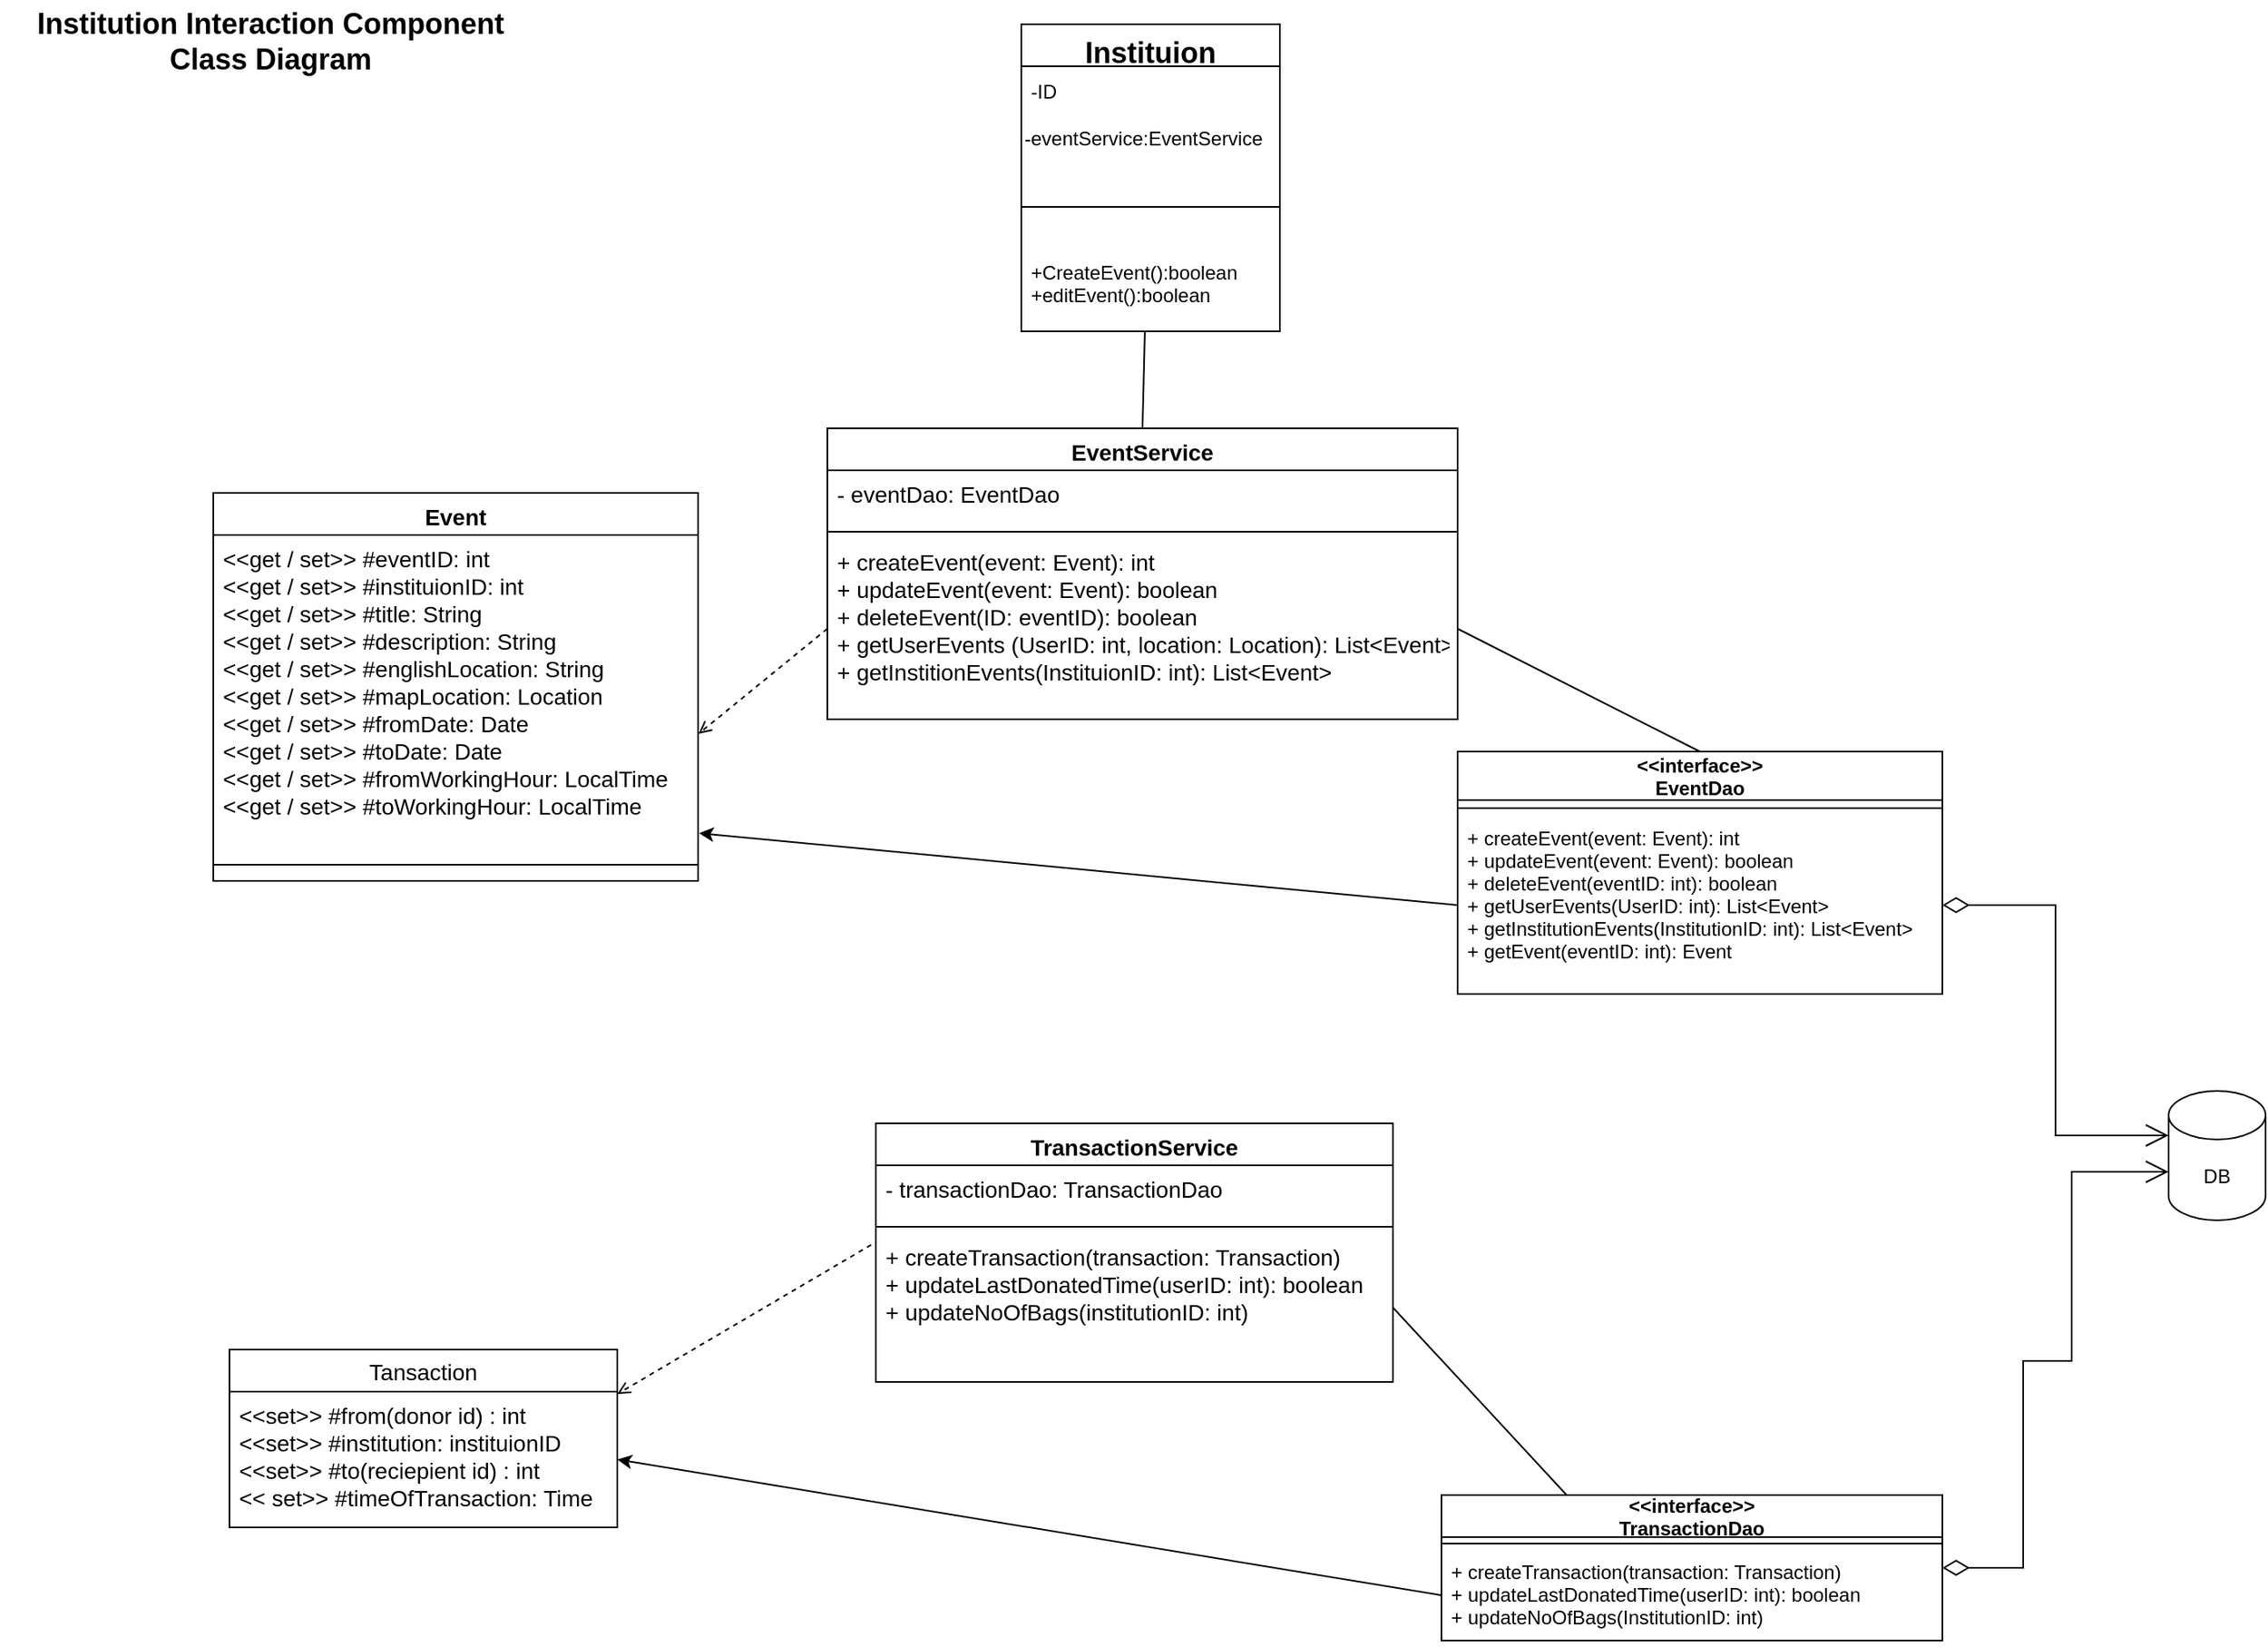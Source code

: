 <mxfile version="20.5.2" type="device" pages="4"><diagram id="JFFtvGdBms1kCDurncL_" name="Page-1"><mxGraphModel dx="2336" dy="1134" grid="1" gridSize="10" guides="1" tooltips="1" connect="1" arrows="1" fold="1" page="1" pageScale="1" pageWidth="1654" pageHeight="1169" math="0" shadow="0"><root><mxCell id="0"/><mxCell id="1" parent="0"/><mxCell id="7" value="Event" style="swimlane;fontStyle=1;align=center;verticalAlign=top;childLayout=stackLayout;horizontal=1;startSize=26;horizontalStack=0;resizeParent=1;resizeParentMax=0;resizeLast=0;collapsible=1;marginBottom=0;fontSize=14;" parent="1" vertex="1"><mxGeometry x="192" y="375" width="300" height="240" as="geometry"/></mxCell><mxCell id="8" value="&lt;&lt;get / set&gt;&gt; #eventID: int&#10;&lt;&lt;get / set&gt;&gt; #instituionID: int&#10;&lt;&lt;get / set&gt;&gt; #title: String&#10;&lt;&lt;get / set&gt;&gt; #description: String&#10;&lt;&lt;get / set&gt;&gt; #englishLocation: String&#10;&lt;&lt;get / set&gt;&gt; #mapLocation: Location&#10;&lt;&lt;get / set&gt;&gt; #fromDate: Date&#10;&lt;&lt;get / set&gt;&gt; #toDate: Date&#10;&lt;&lt;get / set&gt;&gt; #fromWorkingHour: LocalTime&#10;&lt;&lt;get / set&gt;&gt; #toWorkingHour: LocalTime&#10;" style="text;strokeColor=none;fillColor=none;align=left;verticalAlign=top;spacingLeft=4;spacingRight=4;overflow=hidden;rotatable=0;points=[[0,0.5],[1,0.5]];portConstraint=eastwest;fontSize=14;" parent="7" vertex="1"><mxGeometry y="26" width="300" height="194" as="geometry"/></mxCell><mxCell id="9" value="" style="line;strokeWidth=1;fillColor=none;align=left;verticalAlign=middle;spacingTop=-1;spacingLeft=3;spacingRight=3;rotatable=0;labelPosition=right;points=[];portConstraint=eastwest;" parent="7" vertex="1"><mxGeometry y="220" width="300" height="20" as="geometry"/></mxCell><mxCell id="fqxu1SJbFrn7Zud5HkEr-159" style="edgeStyle=none;html=1;exitX=0.5;exitY=0;exitDx=0;exitDy=0;entryX=0.478;entryY=0.99;entryDx=0;entryDy=0;entryPerimeter=0;fontSize=14;endArrow=none;endFill=0;startArrow=none;startFill=0;" parent="1" source="53" target="78" edge="1"><mxGeometry relative="1" as="geometry"/></mxCell><mxCell id="53" value="EventService" style="swimlane;fontStyle=1;align=center;verticalAlign=top;childLayout=stackLayout;horizontal=1;startSize=26;horizontalStack=0;resizeParent=1;resizeParentMax=0;resizeLast=0;collapsible=1;marginBottom=0;fontSize=14;" parent="1" vertex="1"><mxGeometry x="572" y="335" width="390" height="180" as="geometry"/></mxCell><mxCell id="54" value="- eventDao: EventDao" style="text;strokeColor=none;fillColor=none;align=left;verticalAlign=top;spacingLeft=4;spacingRight=4;overflow=hidden;rotatable=0;points=[[0,0.5],[1,0.5]];portConstraint=eastwest;fontSize=14;" parent="53" vertex="1"><mxGeometry y="26" width="390" height="34" as="geometry"/></mxCell><mxCell id="55" value="" style="line;strokeWidth=1;fillColor=none;align=left;verticalAlign=middle;spacingTop=-1;spacingLeft=3;spacingRight=3;rotatable=0;labelPosition=right;points=[];portConstraint=eastwest;fontSize=14;" parent="53" vertex="1"><mxGeometry y="60" width="390" height="8" as="geometry"/></mxCell><mxCell id="56" value="+ createEvent(event: Event): int&#10;+ updateEvent(event: Event): boolean&#10;+ deleteEvent(ID: eventID): boolean&#10;+ getUserEvents (UserID: int, location: Location): List&lt;Event&gt;&#10;+ getInstitionEvents(InstituionID: int): List&lt;Event&gt;" style="text;strokeColor=none;fillColor=none;align=left;verticalAlign=top;spacingLeft=4;spacingRight=4;overflow=hidden;rotatable=0;points=[[0,0.5],[1,0.5]];portConstraint=eastwest;fontSize=14;" parent="53" vertex="1"><mxGeometry y="68" width="390" height="112" as="geometry"/></mxCell><mxCell id="64" value="&lt;&lt;interface&gt;&gt;&#10;EventDao" style="swimlane;fontStyle=1;align=center;verticalAlign=middle;childLayout=stackLayout;horizontal=1;startSize=30;horizontalStack=0;resizeParent=1;resizeParentMax=0;resizeLast=0;collapsible=1;marginBottom=0;" parent="1" vertex="1"><mxGeometry x="962" y="535" width="300" height="150" as="geometry"/></mxCell><mxCell id="65" value="" style="line;strokeWidth=1;fillColor=none;align=left;verticalAlign=middle;spacingTop=-1;spacingLeft=3;spacingRight=3;rotatable=0;labelPosition=right;points=[];portConstraint=eastwest;" parent="64" vertex="1"><mxGeometry y="30" width="300" height="10" as="geometry"/></mxCell><mxCell id="66" value="+ createEvent(event: Event): int&#10;+ updateEvent(event: Event): boolean&#10;+ deleteEvent(eventID: int): boolean&#10;+ getUserEvents(UserID: int): List&lt;Event&gt;&#10;+ getInstitutionEvents(InstitutionID: int): List&lt;Event&gt;&#10;+ getEvent(eventID: int): Event&#10;" style="text;strokeColor=none;fillColor=none;align=left;verticalAlign=top;spacingLeft=4;spacingRight=4;overflow=hidden;rotatable=0;points=[[0,0.5],[1,0.5]];portConstraint=eastwest;" parent="64" vertex="1"><mxGeometry y="40" width="300" height="110" as="geometry"/></mxCell><mxCell id="75" value="Instituion" style="swimlane;fontStyle=1;align=center;verticalAlign=top;childLayout=stackLayout;horizontal=1;startSize=26;horizontalStack=0;resizeParent=1;resizeParentMax=0;resizeLast=0;collapsible=1;marginBottom=0;fontSize=18;" parent="1" vertex="1"><mxGeometry x="692" y="85" width="160" height="190" as="geometry"/></mxCell><mxCell id="79" value="-ID" style="text;strokeColor=none;fillColor=none;align=left;verticalAlign=middle;spacingLeft=4;spacingRight=4;overflow=hidden;points=[[0,0.5],[1,0.5]];portConstraint=eastwest;rotatable=0;" parent="75" vertex="1"><mxGeometry y="26" width="160" height="30" as="geometry"/></mxCell><mxCell id="80" value="-eventService:EventService" style="text;html=1;strokeColor=none;fillColor=none;align=left;verticalAlign=middle;whiteSpace=wrap;rounded=0;" parent="75" vertex="1"><mxGeometry y="56" width="160" height="30" as="geometry"/></mxCell><mxCell id="77" value="" style="line;strokeWidth=1;fillColor=none;align=left;verticalAlign=middle;spacingTop=-1;spacingLeft=3;spacingRight=3;rotatable=0;labelPosition=right;points=[];portConstraint=eastwest;fontSize=18;" parent="75" vertex="1"><mxGeometry y="86" width="160" height="54" as="geometry"/></mxCell><mxCell id="78" value="+CreateEvent():boolean&#10;+editEvent():boolean" style="text;strokeColor=none;fillColor=none;align=left;verticalAlign=top;spacingLeft=4;spacingRight=4;overflow=hidden;rotatable=0;points=[[0,0.5],[1,0.5]];portConstraint=eastwest;fontSize=12;" parent="75" vertex="1"><mxGeometry y="140" width="160" height="50" as="geometry"/></mxCell><mxCell id="105" value="&lt;&lt;interface&gt;&gt;&#10;TransactionDao" style="swimlane;fontStyle=1;align=center;verticalAlign=middle;childLayout=stackLayout;horizontal=1;startSize=26;horizontalStack=0;resizeParent=1;resizeParentMax=0;resizeLast=0;collapsible=1;marginBottom=0;" parent="1" vertex="1"><mxGeometry x="952" y="995" width="310" height="90" as="geometry"/></mxCell><mxCell id="106" value="" style="line;strokeWidth=1;fillColor=none;align=left;verticalAlign=middle;spacingTop=-1;spacingLeft=3;spacingRight=3;rotatable=0;labelPosition=right;points=[];portConstraint=eastwest;" parent="105" vertex="1"><mxGeometry y="26" width="310" height="8" as="geometry"/></mxCell><mxCell id="107" value="+ createTransaction(transaction: Transaction)&#10;+ updateLastDonatedTime(userID: int): boolean&#10;+ updateNoOfBags(InstitutionID: int) " style="text;strokeColor=none;fillColor=none;align=left;verticalAlign=top;spacingLeft=4;spacingRight=4;overflow=hidden;rotatable=0;points=[[0,0.5],[1,0.5]];portConstraint=eastwest;" parent="105" vertex="1"><mxGeometry y="34" width="310" height="56" as="geometry"/></mxCell><mxCell id="126" style="edgeStyle=none;html=1;exitX=0.5;exitY=0;exitDx=0;exitDy=0;fontSize=14;endArrow=none;endFill=0;entryX=1;entryY=0.5;entryDx=0;entryDy=0;" parent="1" source="64" target="56" edge="1"><mxGeometry relative="1" as="geometry"/></mxCell><mxCell id="142" value="Tansaction" style="swimlane;fontStyle=0;childLayout=stackLayout;horizontal=1;startSize=26;fillColor=none;horizontalStack=0;resizeParent=1;resizeParentMax=0;resizeLast=0;collapsible=1;marginBottom=0;fontSize=14;" parent="1" vertex="1"><mxGeometry x="202" y="905" width="240" height="110" as="geometry"/></mxCell><mxCell id="145" value="&lt;&lt;set&gt;&gt; #from(donor id) : int &#10;&lt;&lt;set&gt;&gt; #institution: instituionID&#10;&lt;&lt;set&gt;&gt; #to(reciepient id) : int&#10;&lt;&lt; set&gt;&gt; #timeOfTransaction: Time&#10;" style="text;strokeColor=none;fillColor=none;align=left;verticalAlign=top;spacingLeft=4;spacingRight=4;overflow=hidden;rotatable=0;points=[[0,0.5],[1,0.5]];portConstraint=eastwest;fontSize=14;" parent="142" vertex="1"><mxGeometry y="26" width="240" height="84" as="geometry"/></mxCell><mxCell id="154" value="TransactionService" style="swimlane;fontStyle=1;align=center;verticalAlign=top;childLayout=stackLayout;horizontal=1;startSize=26;horizontalStack=0;resizeParent=1;resizeParentMax=0;resizeLast=0;collapsible=1;marginBottom=0;fontSize=14;" parent="1" vertex="1"><mxGeometry x="602" y="765" width="320" height="160" as="geometry"/></mxCell><mxCell id="155" value="- transactionDao: TransactionDao&#10;" style="text;strokeColor=none;fillColor=none;align=left;verticalAlign=top;spacingLeft=4;spacingRight=4;overflow=hidden;rotatable=0;points=[[0,0.5],[1,0.5]];portConstraint=eastwest;fontSize=14;" parent="154" vertex="1"><mxGeometry y="26" width="320" height="34" as="geometry"/></mxCell><mxCell id="156" value="" style="line;strokeWidth=1;fillColor=none;align=left;verticalAlign=middle;spacingTop=-1;spacingLeft=3;spacingRight=3;rotatable=0;labelPosition=right;points=[];portConstraint=eastwest;fontSize=14;" parent="154" vertex="1"><mxGeometry y="60" width="320" height="8" as="geometry"/></mxCell><mxCell id="157" value="+ createTransaction(transaction: Transaction)&#10;+ updateLastDonatedTime(userID: int): boolean&#10;+ updateNoOfBags(institutionID: int) " style="text;strokeColor=none;fillColor=none;align=left;verticalAlign=top;spacingLeft=4;spacingRight=4;overflow=hidden;rotatable=0;points=[[0,0.5],[1,0.5]];portConstraint=eastwest;fontSize=14;" parent="154" vertex="1"><mxGeometry y="68" width="320" height="92" as="geometry"/></mxCell><mxCell id="T5lEegtDsJeZQ5K3YUQ6-162" style="edgeStyle=none;html=1;exitX=1;exitY=0.5;exitDx=0;exitDy=0;entryX=0.25;entryY=0;entryDx=0;entryDy=0;fontSize=14;endArrow=none;endFill=0;" parent="1" source="157" target="105" edge="1"><mxGeometry relative="1" as="geometry"/></mxCell><mxCell id="eotIb6DFzLrQLpkZFVwQ-158" style="edgeStyle=none;html=1;exitX=-0.009;exitY=0.078;exitDx=0;exitDy=0;fontSize=18;exitPerimeter=0;endArrow=open;endFill=0;dashed=1;entryX=1;entryY=0.25;entryDx=0;entryDy=0;" parent="1" source="157" target="142" edge="1"><mxGeometry relative="1" as="geometry"><mxPoint x="572.0" y="981.31" as="sourcePoint"/><mxPoint x="471.76" y="975" as="targetPoint"/></mxGeometry></mxCell><mxCell id="fqxu1SJbFrn7Zud5HkEr-158" style="edgeStyle=none;html=1;exitX=0;exitY=0.5;exitDx=0;exitDy=0;entryX=1.001;entryY=0.634;entryDx=0;entryDy=0;entryPerimeter=0;fontSize=14;endArrow=open;endFill=0;dashed=1;" parent="1" source="56" target="8" edge="1"><mxGeometry relative="1" as="geometry"/></mxCell><mxCell id="TIpsmVgg8M8zj8PtaqTB-157" style="edgeStyle=none;html=1;exitX=0;exitY=0.5;exitDx=0;exitDy=0;entryX=1;entryY=0.5;entryDx=0;entryDy=0;" parent="1" source="107" target="145" edge="1"><mxGeometry relative="1" as="geometry"/></mxCell><mxCell id="TIpsmVgg8M8zj8PtaqTB-158" style="edgeStyle=none;html=1;exitX=0;exitY=0.5;exitDx=0;exitDy=0;entryX=1.002;entryY=0.951;entryDx=0;entryDy=0;entryPerimeter=0;" parent="1" source="66" target="8" edge="1"><mxGeometry relative="1" as="geometry"/></mxCell><mxCell id="FwXcf8l_b5_wPm-adPN4-157" value="DB" style="shape=cylinder3;whiteSpace=wrap;html=1;boundedLbl=1;backgroundOutline=1;size=15;" parent="1" vertex="1"><mxGeometry x="1402" y="745" width="60" height="80" as="geometry"/></mxCell><mxCell id="FwXcf8l_b5_wPm-adPN4-160" value="" style="endArrow=open;html=1;endSize=12;startArrow=diamondThin;startSize=14;startFill=0;edgeStyle=orthogonalEdgeStyle;align=left;verticalAlign=bottom;rounded=0;exitX=1;exitY=0.5;exitDx=0;exitDy=0;entryX=0;entryY=0;entryDx=0;entryDy=27.5;entryPerimeter=0;" parent="1" source="66" target="FwXcf8l_b5_wPm-adPN4-157" edge="1"><mxGeometry x="1" y="177" relative="1" as="geometry"><mxPoint x="1202" y="735" as="sourcePoint"/><mxPoint x="1232" y="745" as="targetPoint"/><mxPoint x="-57" y="130" as="offset"/></mxGeometry></mxCell><mxCell id="FwXcf8l_b5_wPm-adPN4-161" value="" style="endArrow=open;html=1;endSize=12;startArrow=diamondThin;startSize=14;startFill=0;edgeStyle=orthogonalEdgeStyle;align=left;verticalAlign=bottom;rounded=0;exitX=1;exitY=0.5;exitDx=0;exitDy=0;" parent="1" source="105" edge="1"><mxGeometry x="1" y="177" relative="1" as="geometry"><mxPoint x="1282" y="1015" as="sourcePoint"/><mxPoint x="1402" y="795" as="targetPoint"/><mxPoint x="-57" y="130" as="offset"/><Array as="points"><mxPoint x="1312" y="1040"/><mxPoint x="1312" y="912"/><mxPoint x="1342" y="912"/><mxPoint x="1342" y="795"/></Array></mxGeometry></mxCell><mxCell id="8QcvjkGHmjOL_9MFgF4H-157" value="Institution Interaction Component &lt;br style=&quot;font-size: 18px;&quot;&gt;Class Diagram" style="text;html=1;strokeColor=none;fillColor=none;align=center;verticalAlign=middle;whiteSpace=wrap;rounded=0;fontStyle=1;fontSize=18;" vertex="1" parent="1"><mxGeometry x="60" y="70" width="335" height="52" as="geometry"/></mxCell></root></mxGraphModel></diagram><diagram id="mxBNa6fx7uLhi-VjpEai" name="CRC"><mxGraphModel dx="2044" dy="993" grid="1" gridSize="10" guides="1" tooltips="1" connect="1" arrows="1" fold="1" page="1" pageScale="1" pageWidth="850" pageHeight="1100" math="0" shadow="0"><root><mxCell id="SCy3Kb6sFU_jo6mRdR9g-0"/><mxCell id="SCy3Kb6sFU_jo6mRdR9g-1" parent="SCy3Kb6sFU_jo6mRdR9g-0"/><mxCell id="v3nUyzFjNRCTzx370uGw-0" value="Event" style="shape=table;startSize=30;container=1;collapsible=1;childLayout=tableLayout;fixedRows=1;rowLines=0;fontStyle=1;align=center;resizeLast=1;" parent="SCy3Kb6sFU_jo6mRdR9g-1" vertex="1"><mxGeometry x="140" y="130" width="220" height="360" as="geometry"/></mxCell><mxCell id="v3nUyzFjNRCTzx370uGw-1" value="" style="shape=tableRow;horizontal=0;startSize=0;swimlaneHead=0;swimlaneBody=0;fillColor=none;collapsible=0;dropTarget=0;points=[[0,0.5],[1,0.5]];portConstraint=eastwest;top=0;left=0;right=0;bottom=1;" parent="v3nUyzFjNRCTzx370uGw-0" vertex="1"><mxGeometry y="30" width="220" height="30" as="geometry"/></mxCell><mxCell id="v3nUyzFjNRCTzx370uGw-2" value="Attributes" style="shape=partialRectangle;connectable=0;fillColor=none;top=0;left=0;bottom=0;right=0;fontStyle=1;overflow=hidden;" parent="v3nUyzFjNRCTzx370uGw-1" vertex="1"><mxGeometry width="110" height="30" as="geometry"><mxRectangle width="110" height="30" as="alternateBounds"/></mxGeometry></mxCell><mxCell id="v3nUyzFjNRCTzx370uGw-3" value="Collaborations" style="shape=partialRectangle;connectable=0;fillColor=none;top=0;left=0;bottom=0;right=0;align=left;spacingLeft=6;fontStyle=1;overflow=hidden;" parent="v3nUyzFjNRCTzx370uGw-1" vertex="1"><mxGeometry x="110" width="110" height="30" as="geometry"><mxRectangle width="110" height="30" as="alternateBounds"/></mxGeometry></mxCell><mxCell id="v3nUyzFjNRCTzx370uGw-4" value="" style="shape=tableRow;horizontal=0;startSize=0;swimlaneHead=0;swimlaneBody=0;fillColor=none;collapsible=0;dropTarget=0;points=[[0,0.5],[1,0.5]];portConstraint=eastwest;top=0;left=0;right=0;bottom=0;" parent="v3nUyzFjNRCTzx370uGw-0" vertex="1"><mxGeometry y="60" width="220" height="30" as="geometry"/></mxCell><mxCell id="v3nUyzFjNRCTzx370uGw-5" value="eventID" style="shape=partialRectangle;connectable=0;fillColor=none;top=0;left=0;bottom=0;right=0;editable=1;overflow=hidden;" parent="v3nUyzFjNRCTzx370uGw-4" vertex="1"><mxGeometry width="110" height="30" as="geometry"><mxRectangle width="110" height="30" as="alternateBounds"/></mxGeometry></mxCell><mxCell id="v3nUyzFjNRCTzx370uGw-6" value="" style="shape=partialRectangle;connectable=0;fillColor=none;top=0;left=0;bottom=0;right=0;align=left;spacingLeft=6;overflow=hidden;" parent="v3nUyzFjNRCTzx370uGw-4" vertex="1"><mxGeometry x="110" width="110" height="30" as="geometry"><mxRectangle width="110" height="30" as="alternateBounds"/></mxGeometry></mxCell><mxCell id="v3nUyzFjNRCTzx370uGw-7" value="" style="shape=tableRow;horizontal=0;startSize=0;swimlaneHead=0;swimlaneBody=0;fillColor=none;collapsible=0;dropTarget=0;points=[[0,0.5],[1,0.5]];portConstraint=eastwest;top=0;left=0;right=0;bottom=0;" parent="v3nUyzFjNRCTzx370uGw-0" vertex="1"><mxGeometry y="90" width="220" height="30" as="geometry"/></mxCell><mxCell id="v3nUyzFjNRCTzx370uGw-8" value="institutionID" style="shape=partialRectangle;connectable=0;fillColor=none;top=0;left=0;bottom=0;right=0;editable=1;overflow=hidden;" parent="v3nUyzFjNRCTzx370uGw-7" vertex="1"><mxGeometry width="110" height="30" as="geometry"><mxRectangle width="110" height="30" as="alternateBounds"/></mxGeometry></mxCell><mxCell id="v3nUyzFjNRCTzx370uGw-9" value="" style="shape=partialRectangle;connectable=0;fillColor=none;top=0;left=0;bottom=0;right=0;align=left;spacingLeft=6;overflow=hidden;" parent="v3nUyzFjNRCTzx370uGw-7" vertex="1"><mxGeometry x="110" width="110" height="30" as="geometry"><mxRectangle width="110" height="30" as="alternateBounds"/></mxGeometry></mxCell><mxCell id="v3nUyzFjNRCTzx370uGw-10" value="" style="shape=partialRectangle;collapsible=0;dropTarget=0;pointerEvents=0;fillColor=none;top=0;left=0;bottom=0;right=0;points=[[0,0.5],[1,0.5]];portConstraint=eastwest;fontSize=11;" parent="v3nUyzFjNRCTzx370uGw-0" vertex="1"><mxGeometry y="120" width="220" height="30" as="geometry"/></mxCell><mxCell id="v3nUyzFjNRCTzx370uGw-11" value="title" style="shape=partialRectangle;connectable=0;fillColor=none;top=0;left=0;bottom=0;right=0;editable=1;overflow=hidden;fontSize=11;" parent="v3nUyzFjNRCTzx370uGw-10" vertex="1"><mxGeometry width="110" height="30" as="geometry"><mxRectangle width="110" height="30" as="alternateBounds"/></mxGeometry></mxCell><mxCell id="v3nUyzFjNRCTzx370uGw-12" value="" style="shape=partialRectangle;connectable=0;fillColor=none;top=0;left=0;bottom=0;right=0;align=left;spacingLeft=6;overflow=hidden;fontSize=11;" parent="v3nUyzFjNRCTzx370uGw-10" vertex="1"><mxGeometry x="110" width="110" height="30" as="geometry"><mxRectangle width="110" height="30" as="alternateBounds"/></mxGeometry></mxCell><mxCell id="v3nUyzFjNRCTzx370uGw-13" value="" style="shape=tableRow;horizontal=0;startSize=0;swimlaneHead=0;swimlaneBody=0;fillColor=none;collapsible=0;dropTarget=0;points=[[0,0.5],[1,0.5]];portConstraint=eastwest;top=0;left=0;right=0;bottom=0;" parent="v3nUyzFjNRCTzx370uGw-0" vertex="1"><mxGeometry y="150" width="220" height="30" as="geometry"/></mxCell><mxCell id="v3nUyzFjNRCTzx370uGw-14" value="description" style="shape=partialRectangle;connectable=0;fillColor=none;top=0;left=0;bottom=0;right=0;editable=1;overflow=hidden;" parent="v3nUyzFjNRCTzx370uGw-13" vertex="1"><mxGeometry width="110" height="30" as="geometry"><mxRectangle width="110" height="30" as="alternateBounds"/></mxGeometry></mxCell><mxCell id="v3nUyzFjNRCTzx370uGw-15" value="" style="shape=partialRectangle;connectable=0;fillColor=none;top=0;left=0;bottom=0;right=0;align=left;spacingLeft=6;overflow=hidden;" parent="v3nUyzFjNRCTzx370uGw-13" vertex="1"><mxGeometry x="110" width="110" height="30" as="geometry"><mxRectangle width="110" height="30" as="alternateBounds"/></mxGeometry></mxCell><mxCell id="v3nUyzFjNRCTzx370uGw-16" value="" style="shape=partialRectangle;collapsible=0;dropTarget=0;pointerEvents=0;fillColor=none;top=0;left=0;bottom=1;right=0;points=[[0,0.5],[1,0.5]];portConstraint=eastwest;" parent="v3nUyzFjNRCTzx370uGw-0" vertex="1"><mxGeometry y="180" width="220" height="30" as="geometry"/></mxCell><mxCell id="v3nUyzFjNRCTzx370uGw-17" value="englishLocation" style="shape=partialRectangle;connectable=0;fillColor=none;top=0;left=0;bottom=0;right=0;fontStyle=1;overflow=hidden;" parent="v3nUyzFjNRCTzx370uGw-16" vertex="1"><mxGeometry width="110" height="30" as="geometry"><mxRectangle width="110" height="30" as="alternateBounds"/></mxGeometry></mxCell><mxCell id="v3nUyzFjNRCTzx370uGw-18" value="" style="shape=partialRectangle;connectable=0;fillColor=none;top=0;left=0;bottom=0;right=0;align=left;spacingLeft=6;fontStyle=5;overflow=hidden;" parent="v3nUyzFjNRCTzx370uGw-16" vertex="1"><mxGeometry x="110" width="110" height="30" as="geometry"><mxRectangle width="110" height="30" as="alternateBounds"/></mxGeometry></mxCell><mxCell id="v3nUyzFjNRCTzx370uGw-19" value="" style="shape=partialRectangle;collapsible=0;dropTarget=0;pointerEvents=0;fillColor=none;top=0;left=0;bottom=1;right=0;points=[[0,0.5],[1,0.5]];portConstraint=eastwest;" parent="v3nUyzFjNRCTzx370uGw-0" vertex="1"><mxGeometry y="210" width="220" height="30" as="geometry"/></mxCell><mxCell id="v3nUyzFjNRCTzx370uGw-20" value="mapLocation" style="shape=partialRectangle;connectable=0;fillColor=none;top=0;left=0;bottom=0;right=0;fontStyle=1;overflow=hidden;" parent="v3nUyzFjNRCTzx370uGw-19" vertex="1"><mxGeometry width="110" height="30" as="geometry"><mxRectangle width="110" height="30" as="alternateBounds"/></mxGeometry></mxCell><mxCell id="v3nUyzFjNRCTzx370uGw-21" value="" style="shape=partialRectangle;connectable=0;fillColor=none;top=0;left=0;bottom=0;right=0;align=left;spacingLeft=6;fontStyle=5;overflow=hidden;" parent="v3nUyzFjNRCTzx370uGw-19" vertex="1"><mxGeometry x="110" width="110" height="30" as="geometry"><mxRectangle width="110" height="30" as="alternateBounds"/></mxGeometry></mxCell><mxCell id="v3nUyzFjNRCTzx370uGw-22" value="" style="shape=partialRectangle;collapsible=0;dropTarget=0;pointerEvents=0;fillColor=none;top=0;left=0;bottom=1;right=0;points=[[0,0.5],[1,0.5]];portConstraint=eastwest;" parent="v3nUyzFjNRCTzx370uGw-0" vertex="1"><mxGeometry y="240" width="220" height="30" as="geometry"/></mxCell><mxCell id="v3nUyzFjNRCTzx370uGw-23" value="fromDate" style="shape=partialRectangle;connectable=0;fillColor=none;top=0;left=0;bottom=0;right=0;fontStyle=1;overflow=hidden;" parent="v3nUyzFjNRCTzx370uGw-22" vertex="1"><mxGeometry width="110" height="30" as="geometry"><mxRectangle width="110" height="30" as="alternateBounds"/></mxGeometry></mxCell><mxCell id="v3nUyzFjNRCTzx370uGw-24" value="" style="shape=partialRectangle;connectable=0;fillColor=none;top=0;left=0;bottom=0;right=0;align=left;spacingLeft=6;fontStyle=5;overflow=hidden;" parent="v3nUyzFjNRCTzx370uGw-22" vertex="1"><mxGeometry x="110" width="110" height="30" as="geometry"><mxRectangle width="110" height="30" as="alternateBounds"/></mxGeometry></mxCell><mxCell id="v3nUyzFjNRCTzx370uGw-25" value="" style="shape=partialRectangle;collapsible=0;dropTarget=0;pointerEvents=0;fillColor=none;top=0;left=0;bottom=1;right=0;points=[[0,0.5],[1,0.5]];portConstraint=eastwest;" parent="v3nUyzFjNRCTzx370uGw-0" vertex="1"><mxGeometry y="270" width="220" height="30" as="geometry"/></mxCell><mxCell id="v3nUyzFjNRCTzx370uGw-26" value="toDate" style="shape=partialRectangle;connectable=0;fillColor=none;top=0;left=0;bottom=0;right=0;fontStyle=1;overflow=hidden;" parent="v3nUyzFjNRCTzx370uGw-25" vertex="1"><mxGeometry width="110" height="30" as="geometry"><mxRectangle width="110" height="30" as="alternateBounds"/></mxGeometry></mxCell><mxCell id="v3nUyzFjNRCTzx370uGw-27" value="" style="shape=partialRectangle;connectable=0;fillColor=none;top=0;left=0;bottom=0;right=0;align=left;spacingLeft=6;fontStyle=5;overflow=hidden;" parent="v3nUyzFjNRCTzx370uGw-25" vertex="1"><mxGeometry x="110" width="110" height="30" as="geometry"><mxRectangle width="110" height="30" as="alternateBounds"/></mxGeometry></mxCell><mxCell id="v3nUyzFjNRCTzx370uGw-28" value="" style="shape=partialRectangle;collapsible=0;dropTarget=0;pointerEvents=0;fillColor=none;top=0;left=0;bottom=1;right=0;points=[[0,0.5],[1,0.5]];portConstraint=eastwest;" parent="v3nUyzFjNRCTzx370uGw-0" vertex="1"><mxGeometry y="300" width="220" height="30" as="geometry"/></mxCell><mxCell id="v3nUyzFjNRCTzx370uGw-29" value="fromWorkingHour" style="shape=partialRectangle;connectable=0;fillColor=none;top=0;left=0;bottom=0;right=0;fontStyle=1;overflow=hidden;" parent="v3nUyzFjNRCTzx370uGw-28" vertex="1"><mxGeometry width="110" height="30" as="geometry"><mxRectangle width="110" height="30" as="alternateBounds"/></mxGeometry></mxCell><mxCell id="v3nUyzFjNRCTzx370uGw-30" value="" style="shape=partialRectangle;connectable=0;fillColor=none;top=0;left=0;bottom=0;right=0;align=left;spacingLeft=6;fontStyle=5;overflow=hidden;" parent="v3nUyzFjNRCTzx370uGw-28" vertex="1"><mxGeometry x="110" width="110" height="30" as="geometry"><mxRectangle width="110" height="30" as="alternateBounds"/></mxGeometry></mxCell><mxCell id="v3nUyzFjNRCTzx370uGw-31" value="" style="shape=partialRectangle;collapsible=0;dropTarget=0;pointerEvents=0;fillColor=none;top=0;left=0;bottom=1;right=0;points=[[0,0.5],[1,0.5]];portConstraint=eastwest;" parent="v3nUyzFjNRCTzx370uGw-0" vertex="1"><mxGeometry y="330" width="220" height="30" as="geometry"/></mxCell><mxCell id="v3nUyzFjNRCTzx370uGw-32" value="toWorkingHour" style="shape=partialRectangle;connectable=0;fillColor=none;top=0;left=0;bottom=0;right=0;fontStyle=1;overflow=hidden;" parent="v3nUyzFjNRCTzx370uGw-31" vertex="1"><mxGeometry width="110" height="30" as="geometry"><mxRectangle width="110" height="30" as="alternateBounds"/></mxGeometry></mxCell><mxCell id="v3nUyzFjNRCTzx370uGw-33" value="" style="shape=partialRectangle;connectable=0;fillColor=none;top=0;left=0;bottom=0;right=0;align=left;spacingLeft=6;fontStyle=5;overflow=hidden;" parent="v3nUyzFjNRCTzx370uGw-31" vertex="1"><mxGeometry x="110" width="110" height="30" as="geometry"><mxRectangle width="110" height="30" as="alternateBounds"/></mxGeometry></mxCell><mxCell id="qr2iNxd8oPHYyAbS_WZt-0" value="Transaction" style="shape=table;startSize=30;container=1;collapsible=1;childLayout=tableLayout;fixedRows=1;rowLines=0;fontStyle=1;align=center;resizeLast=1;" parent="SCy3Kb6sFU_jo6mRdR9g-1" vertex="1"><mxGeometry x="420" y="130" width="210" height="180" as="geometry"/></mxCell><mxCell id="qr2iNxd8oPHYyAbS_WZt-1" value="" style="shape=tableRow;horizontal=0;startSize=0;swimlaneHead=0;swimlaneBody=0;fillColor=none;collapsible=0;dropTarget=0;points=[[0,0.5],[1,0.5]];portConstraint=eastwest;top=0;left=0;right=0;bottom=1;" parent="qr2iNxd8oPHYyAbS_WZt-0" vertex="1"><mxGeometry y="30" width="210" height="30" as="geometry"/></mxCell><mxCell id="qr2iNxd8oPHYyAbS_WZt-2" value="Attributes" style="shape=partialRectangle;connectable=0;fillColor=none;top=0;left=0;bottom=0;right=0;fontStyle=1;overflow=hidden;" parent="qr2iNxd8oPHYyAbS_WZt-1" vertex="1"><mxGeometry width="110" height="30" as="geometry"><mxRectangle width="110" height="30" as="alternateBounds"/></mxGeometry></mxCell><mxCell id="qr2iNxd8oPHYyAbS_WZt-3" value="Collaborations" style="shape=partialRectangle;connectable=0;fillColor=none;top=0;left=0;bottom=0;right=0;align=left;spacingLeft=6;fontStyle=1;overflow=hidden;" parent="qr2iNxd8oPHYyAbS_WZt-1" vertex="1"><mxGeometry x="110" width="100" height="30" as="geometry"><mxRectangle width="100" height="30" as="alternateBounds"/></mxGeometry></mxCell><mxCell id="qr2iNxd8oPHYyAbS_WZt-4" value="" style="shape=tableRow;horizontal=0;startSize=0;swimlaneHead=0;swimlaneBody=0;fillColor=none;collapsible=0;dropTarget=0;points=[[0,0.5],[1,0.5]];portConstraint=eastwest;top=0;left=0;right=0;bottom=0;" parent="qr2iNxd8oPHYyAbS_WZt-0" vertex="1"><mxGeometry y="60" width="210" height="30" as="geometry"/></mxCell><mxCell id="qr2iNxd8oPHYyAbS_WZt-5" value="from" style="shape=partialRectangle;connectable=0;fillColor=none;top=0;left=0;bottom=0;right=0;editable=1;overflow=hidden;" parent="qr2iNxd8oPHYyAbS_WZt-4" vertex="1"><mxGeometry width="110" height="30" as="geometry"><mxRectangle width="110" height="30" as="alternateBounds"/></mxGeometry></mxCell><mxCell id="qr2iNxd8oPHYyAbS_WZt-6" value="" style="shape=partialRectangle;connectable=0;fillColor=none;top=0;left=0;bottom=0;right=0;align=left;spacingLeft=6;overflow=hidden;" parent="qr2iNxd8oPHYyAbS_WZt-4" vertex="1"><mxGeometry x="110" width="100" height="30" as="geometry"><mxRectangle width="100" height="30" as="alternateBounds"/></mxGeometry></mxCell><mxCell id="qr2iNxd8oPHYyAbS_WZt-7" value="" style="shape=tableRow;horizontal=0;startSize=0;swimlaneHead=0;swimlaneBody=0;fillColor=none;collapsible=0;dropTarget=0;points=[[0,0.5],[1,0.5]];portConstraint=eastwest;top=0;left=0;right=0;bottom=0;" parent="qr2iNxd8oPHYyAbS_WZt-0" vertex="1"><mxGeometry y="90" width="210" height="30" as="geometry"/></mxCell><mxCell id="qr2iNxd8oPHYyAbS_WZt-8" value="institution" style="shape=partialRectangle;connectable=0;fillColor=none;top=0;left=0;bottom=0;right=0;editable=1;overflow=hidden;" parent="qr2iNxd8oPHYyAbS_WZt-7" vertex="1"><mxGeometry width="110" height="30" as="geometry"><mxRectangle width="110" height="30" as="alternateBounds"/></mxGeometry></mxCell><mxCell id="qr2iNxd8oPHYyAbS_WZt-9" value="" style="shape=partialRectangle;connectable=0;fillColor=none;top=0;left=0;bottom=0;right=0;align=left;spacingLeft=6;overflow=hidden;" parent="qr2iNxd8oPHYyAbS_WZt-7" vertex="1"><mxGeometry x="110" width="100" height="30" as="geometry"><mxRectangle width="100" height="30" as="alternateBounds"/></mxGeometry></mxCell><mxCell id="qr2iNxd8oPHYyAbS_WZt-10" value="" style="shape=partialRectangle;collapsible=0;dropTarget=0;pointerEvents=0;fillColor=none;top=0;left=0;bottom=0;right=0;points=[[0,0.5],[1,0.5]];portConstraint=eastwest;fontSize=11;" parent="qr2iNxd8oPHYyAbS_WZt-0" vertex="1"><mxGeometry y="120" width="210" height="30" as="geometry"/></mxCell><mxCell id="qr2iNxd8oPHYyAbS_WZt-11" value="to" style="shape=partialRectangle;connectable=0;fillColor=none;top=0;left=0;bottom=0;right=0;editable=1;overflow=hidden;fontSize=11;" parent="qr2iNxd8oPHYyAbS_WZt-10" vertex="1"><mxGeometry width="110" height="30" as="geometry"><mxRectangle width="110" height="30" as="alternateBounds"/></mxGeometry></mxCell><mxCell id="qr2iNxd8oPHYyAbS_WZt-12" value="" style="shape=partialRectangle;connectable=0;fillColor=none;top=0;left=0;bottom=0;right=0;align=left;spacingLeft=6;overflow=hidden;fontSize=11;" parent="qr2iNxd8oPHYyAbS_WZt-10" vertex="1"><mxGeometry x="110" width="100" height="30" as="geometry"><mxRectangle width="100" height="30" as="alternateBounds"/></mxGeometry></mxCell><mxCell id="qr2iNxd8oPHYyAbS_WZt-13" value="" style="shape=tableRow;horizontal=0;startSize=0;swimlaneHead=0;swimlaneBody=0;fillColor=none;collapsible=0;dropTarget=0;points=[[0,0.5],[1,0.5]];portConstraint=eastwest;top=0;left=0;right=0;bottom=0;" parent="qr2iNxd8oPHYyAbS_WZt-0" vertex="1"><mxGeometry y="150" width="210" height="30" as="geometry"/></mxCell><mxCell id="qr2iNxd8oPHYyAbS_WZt-14" value="timeOfTransaction" style="shape=partialRectangle;connectable=0;fillColor=none;top=0;left=0;bottom=0;right=0;editable=1;overflow=hidden;" parent="qr2iNxd8oPHYyAbS_WZt-13" vertex="1"><mxGeometry width="110" height="30" as="geometry"><mxRectangle width="110" height="30" as="alternateBounds"/></mxGeometry></mxCell><mxCell id="qr2iNxd8oPHYyAbS_WZt-15" value="" style="shape=partialRectangle;connectable=0;fillColor=none;top=0;left=0;bottom=0;right=0;align=left;spacingLeft=6;overflow=hidden;" parent="qr2iNxd8oPHYyAbS_WZt-13" vertex="1"><mxGeometry x="110" width="100" height="30" as="geometry"><mxRectangle width="100" height="30" as="alternateBounds"/></mxGeometry></mxCell><mxCell id="ugXiBN7A-baythJoRWFq-16" value="Transaction Service" style="shape=table;startSize=30;container=1;collapsible=1;childLayout=tableLayout;fixedRows=1;rowLines=0;fontStyle=1;align=center;resizeLast=1;" parent="SCy3Kb6sFU_jo6mRdR9g-1" vertex="1"><mxGeometry x="420" y="550" width="290" height="150" as="geometry"/></mxCell><mxCell id="ugXiBN7A-baythJoRWFq-17" value="" style="shape=tableRow;horizontal=0;startSize=0;swimlaneHead=0;swimlaneBody=0;fillColor=none;collapsible=0;dropTarget=0;points=[[0,0.5],[1,0.5]];portConstraint=eastwest;top=0;left=0;right=0;bottom=1;" parent="ugXiBN7A-baythJoRWFq-16" vertex="1"><mxGeometry y="30" width="290" height="30" as="geometry"/></mxCell><mxCell id="ugXiBN7A-baythJoRWFq-18" value="Responsibilities" style="shape=partialRectangle;connectable=0;fillColor=none;top=0;left=0;bottom=0;right=0;fontStyle=1;overflow=hidden;" parent="ugXiBN7A-baythJoRWFq-17" vertex="1"><mxGeometry width="180" height="30" as="geometry"><mxRectangle width="180" height="30" as="alternateBounds"/></mxGeometry></mxCell><mxCell id="ugXiBN7A-baythJoRWFq-19" value="Collaborations" style="shape=partialRectangle;connectable=0;fillColor=none;top=0;left=0;bottom=0;right=0;align=left;spacingLeft=6;fontStyle=1;overflow=hidden;" parent="ugXiBN7A-baythJoRWFq-17" vertex="1"><mxGeometry x="180" width="110" height="30" as="geometry"><mxRectangle width="110" height="30" as="alternateBounds"/></mxGeometry></mxCell><mxCell id="ugXiBN7A-baythJoRWFq-20" value="" style="shape=tableRow;horizontal=0;startSize=0;swimlaneHead=0;swimlaneBody=0;fillColor=none;collapsible=0;dropTarget=0;points=[[0,0.5],[1,0.5]];portConstraint=eastwest;top=0;left=0;right=0;bottom=0;" parent="ugXiBN7A-baythJoRWFq-16" vertex="1"><mxGeometry y="60" width="290" height="30" as="geometry"/></mxCell><mxCell id="ugXiBN7A-baythJoRWFq-21" value="Create transaction" style="shape=partialRectangle;connectable=0;fillColor=none;top=0;left=0;bottom=0;right=0;editable=1;overflow=hidden;" parent="ugXiBN7A-baythJoRWFq-20" vertex="1"><mxGeometry width="180" height="30" as="geometry"><mxRectangle width="180" height="30" as="alternateBounds"/></mxGeometry></mxCell><mxCell id="ugXiBN7A-baythJoRWFq-22" value="Transaction" style="shape=partialRectangle;connectable=0;fillColor=none;top=0;left=0;bottom=0;right=0;align=left;spacingLeft=6;overflow=hidden;" parent="ugXiBN7A-baythJoRWFq-20" vertex="1"><mxGeometry x="180" width="110" height="30" as="geometry"><mxRectangle width="110" height="30" as="alternateBounds"/></mxGeometry></mxCell><mxCell id="ugXiBN7A-baythJoRWFq-23" value="" style="shape=tableRow;horizontal=0;startSize=0;swimlaneHead=0;swimlaneBody=0;fillColor=none;collapsible=0;dropTarget=0;points=[[0,0.5],[1,0.5]];portConstraint=eastwest;top=0;left=0;right=0;bottom=0;" parent="ugXiBN7A-baythJoRWFq-16" vertex="1"><mxGeometry y="90" width="290" height="30" as="geometry"/></mxCell><mxCell id="ugXiBN7A-baythJoRWFq-24" value="Update User's last donated time" style="shape=partialRectangle;connectable=0;fillColor=none;top=0;left=0;bottom=0;right=0;editable=1;overflow=hidden;" parent="ugXiBN7A-baythJoRWFq-23" vertex="1"><mxGeometry width="180" height="30" as="geometry"><mxRectangle width="180" height="30" as="alternateBounds"/></mxGeometry></mxCell><mxCell id="ugXiBN7A-baythJoRWFq-25" value="Transaction DAO" style="shape=partialRectangle;connectable=0;fillColor=none;top=0;left=0;bottom=0;right=0;align=left;spacingLeft=6;overflow=hidden;" parent="ugXiBN7A-baythJoRWFq-23" vertex="1"><mxGeometry x="180" width="110" height="30" as="geometry"><mxRectangle width="110" height="30" as="alternateBounds"/></mxGeometry></mxCell><mxCell id="uvmuEeSbfVfPANUXgKyb-1" value="" style="shape=partialRectangle;collapsible=0;dropTarget=0;pointerEvents=0;fillColor=none;top=0;left=0;bottom=1;right=0;points=[[0,0.5],[1,0.5]];portConstraint=eastwest;" parent="ugXiBN7A-baythJoRWFq-16" vertex="1"><mxGeometry y="120" width="290" height="30" as="geometry"/></mxCell><mxCell id="uvmuEeSbfVfPANUXgKyb-2" value="Update number of bags in inst." style="shape=partialRectangle;connectable=0;fillColor=none;top=0;left=0;bottom=0;right=0;fontStyle=0;overflow=hidden;" parent="uvmuEeSbfVfPANUXgKyb-1" vertex="1"><mxGeometry width="180" height="30" as="geometry"><mxRectangle width="180" height="30" as="alternateBounds"/></mxGeometry></mxCell><mxCell id="uvmuEeSbfVfPANUXgKyb-3" value="" style="shape=partialRectangle;connectable=0;fillColor=none;top=0;left=0;bottom=0;right=0;align=left;spacingLeft=6;fontStyle=5;overflow=hidden;" parent="uvmuEeSbfVfPANUXgKyb-1" vertex="1"><mxGeometry x="180" width="110" height="30" as="geometry"><mxRectangle width="110" height="30" as="alternateBounds"/></mxGeometry></mxCell><mxCell id="WplAeC80GVG8oSaLDoGR-0" value="Event Service" style="shape=table;startSize=30;container=1;collapsible=1;childLayout=tableLayout;fixedRows=1;rowLines=0;fontStyle=1;align=center;resizeLast=1;" parent="SCy3Kb6sFU_jo6mRdR9g-1" vertex="1"><mxGeometry x="140" y="550" width="210" height="240" as="geometry"/></mxCell><mxCell id="WplAeC80GVG8oSaLDoGR-1" value="" style="shape=tableRow;horizontal=0;startSize=0;swimlaneHead=0;swimlaneBody=0;fillColor=none;collapsible=0;dropTarget=0;points=[[0,0.5],[1,0.5]];portConstraint=eastwest;top=0;left=0;right=0;bottom=1;" parent="WplAeC80GVG8oSaLDoGR-0" vertex="1"><mxGeometry y="30" width="210" height="30" as="geometry"/></mxCell><mxCell id="WplAeC80GVG8oSaLDoGR-2" value="Responsibilities" style="shape=partialRectangle;connectable=0;fillColor=none;top=0;left=0;bottom=0;right=0;fontStyle=1;overflow=hidden;" parent="WplAeC80GVG8oSaLDoGR-1" vertex="1"><mxGeometry width="110" height="30" as="geometry"><mxRectangle width="110" height="30" as="alternateBounds"/></mxGeometry></mxCell><mxCell id="WplAeC80GVG8oSaLDoGR-3" value="Collaborations" style="shape=partialRectangle;connectable=0;fillColor=none;top=0;left=0;bottom=0;right=0;align=left;spacingLeft=6;fontStyle=1;overflow=hidden;" parent="WplAeC80GVG8oSaLDoGR-1" vertex="1"><mxGeometry x="110" width="100" height="30" as="geometry"><mxRectangle width="100" height="30" as="alternateBounds"/></mxGeometry></mxCell><mxCell id="WplAeC80GVG8oSaLDoGR-4" value="" style="shape=tableRow;horizontal=0;startSize=0;swimlaneHead=0;swimlaneBody=0;fillColor=none;collapsible=0;dropTarget=0;points=[[0,0.5],[1,0.5]];portConstraint=eastwest;top=0;left=0;right=0;bottom=0;" parent="WplAeC80GVG8oSaLDoGR-0" vertex="1"><mxGeometry y="60" width="210" height="30" as="geometry"/></mxCell><mxCell id="WplAeC80GVG8oSaLDoGR-5" value="Create Event" style="shape=partialRectangle;connectable=0;fillColor=none;top=0;left=0;bottom=0;right=0;editable=1;overflow=hidden;" parent="WplAeC80GVG8oSaLDoGR-4" vertex="1"><mxGeometry width="110" height="30" as="geometry"><mxRectangle width="110" height="30" as="alternateBounds"/></mxGeometry></mxCell><mxCell id="WplAeC80GVG8oSaLDoGR-6" value="Institution" style="shape=partialRectangle;connectable=0;fillColor=none;top=0;left=0;bottom=0;right=0;align=left;spacingLeft=6;overflow=hidden;" parent="WplAeC80GVG8oSaLDoGR-4" vertex="1"><mxGeometry x="110" width="100" height="30" as="geometry"><mxRectangle width="100" height="30" as="alternateBounds"/></mxGeometry></mxCell><mxCell id="WplAeC80GVG8oSaLDoGR-7" value="" style="shape=tableRow;horizontal=0;startSize=0;swimlaneHead=0;swimlaneBody=0;fillColor=none;collapsible=0;dropTarget=0;points=[[0,0.5],[1,0.5]];portConstraint=eastwest;top=0;left=0;right=0;bottom=0;" parent="WplAeC80GVG8oSaLDoGR-0" vertex="1"><mxGeometry y="90" width="210" height="30" as="geometry"/></mxCell><mxCell id="WplAeC80GVG8oSaLDoGR-8" value="Update Event" style="shape=partialRectangle;connectable=0;fillColor=none;top=0;left=0;bottom=0;right=0;editable=1;overflow=hidden;" parent="WplAeC80GVG8oSaLDoGR-7" vertex="1"><mxGeometry width="110" height="30" as="geometry"><mxRectangle width="110" height="30" as="alternateBounds"/></mxGeometry></mxCell><mxCell id="WplAeC80GVG8oSaLDoGR-9" value="Event" style="shape=partialRectangle;connectable=0;fillColor=none;top=0;left=0;bottom=0;right=0;align=left;spacingLeft=6;overflow=hidden;" parent="WplAeC80GVG8oSaLDoGR-7" vertex="1"><mxGeometry x="110" width="100" height="30" as="geometry"><mxRectangle width="100" height="30" as="alternateBounds"/></mxGeometry></mxCell><mxCell id="WplAeC80GVG8oSaLDoGR-10" value="" style="shape=partialRectangle;collapsible=0;dropTarget=0;pointerEvents=0;fillColor=none;top=0;left=0;bottom=0;right=0;points=[[0,0.5],[1,0.5]];portConstraint=eastwest;fontSize=11;" parent="WplAeC80GVG8oSaLDoGR-0" vertex="1"><mxGeometry y="120" width="210" height="30" as="geometry"/></mxCell><mxCell id="WplAeC80GVG8oSaLDoGR-11" value="Delete Event" style="shape=partialRectangle;connectable=0;fillColor=none;top=0;left=0;bottom=0;right=0;editable=1;overflow=hidden;fontSize=11;" parent="WplAeC80GVG8oSaLDoGR-10" vertex="1"><mxGeometry width="110" height="30" as="geometry"><mxRectangle width="110" height="30" as="alternateBounds"/></mxGeometry></mxCell><mxCell id="WplAeC80GVG8oSaLDoGR-12" value="Event DAO" style="shape=partialRectangle;connectable=0;fillColor=none;top=0;left=0;bottom=0;right=0;align=left;spacingLeft=6;overflow=hidden;fontSize=11;" parent="WplAeC80GVG8oSaLDoGR-10" vertex="1"><mxGeometry x="110" width="100" height="30" as="geometry"><mxRectangle width="100" height="30" as="alternateBounds"/></mxGeometry></mxCell><mxCell id="WplAeC80GVG8oSaLDoGR-13" value="" style="shape=tableRow;horizontal=0;startSize=0;swimlaneHead=0;swimlaneBody=0;fillColor=none;collapsible=0;dropTarget=0;points=[[0,0.5],[1,0.5]];portConstraint=eastwest;top=0;left=0;right=0;bottom=0;" parent="WplAeC80GVG8oSaLDoGR-0" vertex="1"><mxGeometry y="150" width="210" height="30" as="geometry"/></mxCell><mxCell id="WplAeC80GVG8oSaLDoGR-14" value="Get User Events" style="shape=partialRectangle;connectable=0;fillColor=none;top=0;left=0;bottom=0;right=0;editable=1;overflow=hidden;" parent="WplAeC80GVG8oSaLDoGR-13" vertex="1"><mxGeometry width="110" height="30" as="geometry"><mxRectangle width="110" height="30" as="alternateBounds"/></mxGeometry></mxCell><mxCell id="WplAeC80GVG8oSaLDoGR-15" value="" style="shape=partialRectangle;connectable=0;fillColor=none;top=0;left=0;bottom=0;right=0;align=left;spacingLeft=6;overflow=hidden;" parent="WplAeC80GVG8oSaLDoGR-13" vertex="1"><mxGeometry x="110" width="100" height="30" as="geometry"><mxRectangle width="100" height="30" as="alternateBounds"/></mxGeometry></mxCell><mxCell id="WplAeC80GVG8oSaLDoGR-16" value="" style="shape=partialRectangle;collapsible=0;dropTarget=0;pointerEvents=0;fillColor=none;top=0;left=0;bottom=1;right=0;points=[[0,0.5],[1,0.5]];portConstraint=eastwest;" parent="WplAeC80GVG8oSaLDoGR-0" vertex="1"><mxGeometry y="180" width="210" height="30" as="geometry"/></mxCell><mxCell id="WplAeC80GVG8oSaLDoGR-17" value="Get Inst. Events" style="shape=partialRectangle;connectable=0;fillColor=none;top=0;left=0;bottom=0;right=0;fontStyle=0;overflow=hidden;" parent="WplAeC80GVG8oSaLDoGR-16" vertex="1"><mxGeometry width="110" height="30" as="geometry"><mxRectangle width="110" height="30" as="alternateBounds"/></mxGeometry></mxCell><mxCell id="WplAeC80GVG8oSaLDoGR-18" value="" style="shape=partialRectangle;connectable=0;fillColor=none;top=0;left=0;bottom=0;right=0;align=left;spacingLeft=6;fontStyle=4;overflow=hidden;" parent="WplAeC80GVG8oSaLDoGR-16" vertex="1"><mxGeometry x="110" width="100" height="30" as="geometry"><mxRectangle width="100" height="30" as="alternateBounds"/></mxGeometry></mxCell><mxCell id="WplAeC80GVG8oSaLDoGR-19" value="" style="shape=partialRectangle;collapsible=0;dropTarget=0;pointerEvents=0;fillColor=none;top=0;left=0;bottom=1;right=0;points=[[0,0.5],[1,0.5]];portConstraint=eastwest;" parent="WplAeC80GVG8oSaLDoGR-0" vertex="1"><mxGeometry y="210" width="210" height="30" as="geometry"/></mxCell><mxCell id="WplAeC80GVG8oSaLDoGR-20" value="Get Event" style="shape=partialRectangle;connectable=0;fillColor=none;top=0;left=0;bottom=0;right=0;fontStyle=0;overflow=hidden;" parent="WplAeC80GVG8oSaLDoGR-19" vertex="1"><mxGeometry width="110" height="30" as="geometry"><mxRectangle width="110" height="30" as="alternateBounds"/></mxGeometry></mxCell><mxCell id="WplAeC80GVG8oSaLDoGR-21" value="" style="shape=partialRectangle;connectable=0;fillColor=none;top=0;left=0;bottom=0;right=0;align=left;spacingLeft=6;fontStyle=5;overflow=hidden;" parent="WplAeC80GVG8oSaLDoGR-19" vertex="1"><mxGeometry x="110" width="100" height="30" as="geometry"><mxRectangle width="100" height="30" as="alternateBounds"/></mxGeometry></mxCell><mxCell id="YcVvt0ajo0OJHfzqdw58-0" value="Event DAO" style="shape=table;startSize=30;container=1;collapsible=1;childLayout=tableLayout;fixedRows=1;rowLines=0;fontStyle=1;align=center;resizeLast=1;" parent="SCy3Kb6sFU_jo6mRdR9g-1" vertex="1"><mxGeometry x="145" y="840" width="210" height="240" as="geometry"/></mxCell><mxCell id="YcVvt0ajo0OJHfzqdw58-1" value="" style="shape=tableRow;horizontal=0;startSize=0;swimlaneHead=0;swimlaneBody=0;fillColor=none;collapsible=0;dropTarget=0;points=[[0,0.5],[1,0.5]];portConstraint=eastwest;top=0;left=0;right=0;bottom=1;" parent="YcVvt0ajo0OJHfzqdw58-0" vertex="1"><mxGeometry y="30" width="210" height="30" as="geometry"/></mxCell><mxCell id="YcVvt0ajo0OJHfzqdw58-2" value="Responsibilities" style="shape=partialRectangle;connectable=0;fillColor=none;top=0;left=0;bottom=0;right=0;fontStyle=1;overflow=hidden;" parent="YcVvt0ajo0OJHfzqdw58-1" vertex="1"><mxGeometry width="110" height="30" as="geometry"><mxRectangle width="110" height="30" as="alternateBounds"/></mxGeometry></mxCell><mxCell id="YcVvt0ajo0OJHfzqdw58-3" value="Collaborations" style="shape=partialRectangle;connectable=0;fillColor=none;top=0;left=0;bottom=0;right=0;align=left;spacingLeft=6;fontStyle=1;overflow=hidden;" parent="YcVvt0ajo0OJHfzqdw58-1" vertex="1"><mxGeometry x="110" width="100" height="30" as="geometry"><mxRectangle width="100" height="30" as="alternateBounds"/></mxGeometry></mxCell><mxCell id="YcVvt0ajo0OJHfzqdw58-4" value="" style="shape=tableRow;horizontal=0;startSize=0;swimlaneHead=0;swimlaneBody=0;fillColor=none;collapsible=0;dropTarget=0;points=[[0,0.5],[1,0.5]];portConstraint=eastwest;top=0;left=0;right=0;bottom=0;" parent="YcVvt0ajo0OJHfzqdw58-0" vertex="1"><mxGeometry y="60" width="210" height="30" as="geometry"/></mxCell><mxCell id="YcVvt0ajo0OJHfzqdw58-5" value="Create Event" style="shape=partialRectangle;connectable=0;fillColor=none;top=0;left=0;bottom=0;right=0;editable=1;overflow=hidden;" parent="YcVvt0ajo0OJHfzqdw58-4" vertex="1"><mxGeometry width="110" height="30" as="geometry"><mxRectangle width="110" height="30" as="alternateBounds"/></mxGeometry></mxCell><mxCell id="YcVvt0ajo0OJHfzqdw58-6" value="" style="shape=partialRectangle;connectable=0;fillColor=none;top=0;left=0;bottom=0;right=0;align=left;spacingLeft=6;overflow=hidden;" parent="YcVvt0ajo0OJHfzqdw58-4" vertex="1"><mxGeometry x="110" width="100" height="30" as="geometry"><mxRectangle width="100" height="30" as="alternateBounds"/></mxGeometry></mxCell><mxCell id="YcVvt0ajo0OJHfzqdw58-7" value="" style="shape=tableRow;horizontal=0;startSize=0;swimlaneHead=0;swimlaneBody=0;fillColor=none;collapsible=0;dropTarget=0;points=[[0,0.5],[1,0.5]];portConstraint=eastwest;top=0;left=0;right=0;bottom=0;" parent="YcVvt0ajo0OJHfzqdw58-0" vertex="1"><mxGeometry y="90" width="210" height="30" as="geometry"/></mxCell><mxCell id="YcVvt0ajo0OJHfzqdw58-8" value="Update Event" style="shape=partialRectangle;connectable=0;fillColor=none;top=0;left=0;bottom=0;right=0;editable=1;overflow=hidden;" parent="YcVvt0ajo0OJHfzqdw58-7" vertex="1"><mxGeometry width="110" height="30" as="geometry"><mxRectangle width="110" height="30" as="alternateBounds"/></mxGeometry></mxCell><mxCell id="YcVvt0ajo0OJHfzqdw58-9" value="" style="shape=partialRectangle;connectable=0;fillColor=none;top=0;left=0;bottom=0;right=0;align=left;spacingLeft=6;overflow=hidden;" parent="YcVvt0ajo0OJHfzqdw58-7" vertex="1"><mxGeometry x="110" width="100" height="30" as="geometry"><mxRectangle width="100" height="30" as="alternateBounds"/></mxGeometry></mxCell><mxCell id="YcVvt0ajo0OJHfzqdw58-10" value="" style="shape=partialRectangle;collapsible=0;dropTarget=0;pointerEvents=0;fillColor=none;top=0;left=0;bottom=0;right=0;points=[[0,0.5],[1,0.5]];portConstraint=eastwest;fontSize=11;" parent="YcVvt0ajo0OJHfzqdw58-0" vertex="1"><mxGeometry y="120" width="210" height="30" as="geometry"/></mxCell><mxCell id="YcVvt0ajo0OJHfzqdw58-11" value="Delete Event" style="shape=partialRectangle;connectable=0;fillColor=none;top=0;left=0;bottom=0;right=0;editable=1;overflow=hidden;fontSize=11;" parent="YcVvt0ajo0OJHfzqdw58-10" vertex="1"><mxGeometry width="110" height="30" as="geometry"><mxRectangle width="110" height="30" as="alternateBounds"/></mxGeometry></mxCell><mxCell id="YcVvt0ajo0OJHfzqdw58-12" value="" style="shape=partialRectangle;connectable=0;fillColor=none;top=0;left=0;bottom=0;right=0;align=left;spacingLeft=6;overflow=hidden;fontSize=11;" parent="YcVvt0ajo0OJHfzqdw58-10" vertex="1"><mxGeometry x="110" width="100" height="30" as="geometry"><mxRectangle width="100" height="30" as="alternateBounds"/></mxGeometry></mxCell><mxCell id="YcVvt0ajo0OJHfzqdw58-13" value="" style="shape=tableRow;horizontal=0;startSize=0;swimlaneHead=0;swimlaneBody=0;fillColor=none;collapsible=0;dropTarget=0;points=[[0,0.5],[1,0.5]];portConstraint=eastwest;top=0;left=0;right=0;bottom=0;" parent="YcVvt0ajo0OJHfzqdw58-0" vertex="1"><mxGeometry y="150" width="210" height="30" as="geometry"/></mxCell><mxCell id="YcVvt0ajo0OJHfzqdw58-14" value="Get User Events" style="shape=partialRectangle;connectable=0;fillColor=none;top=0;left=0;bottom=0;right=0;editable=1;overflow=hidden;" parent="YcVvt0ajo0OJHfzqdw58-13" vertex="1"><mxGeometry width="110" height="30" as="geometry"><mxRectangle width="110" height="30" as="alternateBounds"/></mxGeometry></mxCell><mxCell id="YcVvt0ajo0OJHfzqdw58-15" value="" style="shape=partialRectangle;connectable=0;fillColor=none;top=0;left=0;bottom=0;right=0;align=left;spacingLeft=6;overflow=hidden;" parent="YcVvt0ajo0OJHfzqdw58-13" vertex="1"><mxGeometry x="110" width="100" height="30" as="geometry"><mxRectangle width="100" height="30" as="alternateBounds"/></mxGeometry></mxCell><mxCell id="YcVvt0ajo0OJHfzqdw58-16" value="" style="shape=partialRectangle;collapsible=0;dropTarget=0;pointerEvents=0;fillColor=none;top=0;left=0;bottom=1;right=0;points=[[0,0.5],[1,0.5]];portConstraint=eastwest;" parent="YcVvt0ajo0OJHfzqdw58-0" vertex="1"><mxGeometry y="180" width="210" height="30" as="geometry"/></mxCell><mxCell id="YcVvt0ajo0OJHfzqdw58-17" value="Get Inst. Events" style="shape=partialRectangle;connectable=0;fillColor=none;top=0;left=0;bottom=0;right=0;fontStyle=0;overflow=hidden;" parent="YcVvt0ajo0OJHfzqdw58-16" vertex="1"><mxGeometry width="110" height="30" as="geometry"><mxRectangle width="110" height="30" as="alternateBounds"/></mxGeometry></mxCell><mxCell id="YcVvt0ajo0OJHfzqdw58-18" value="" style="shape=partialRectangle;connectable=0;fillColor=none;top=0;left=0;bottom=0;right=0;align=left;spacingLeft=6;fontStyle=4;overflow=hidden;" parent="YcVvt0ajo0OJHfzqdw58-16" vertex="1"><mxGeometry x="110" width="100" height="30" as="geometry"><mxRectangle width="100" height="30" as="alternateBounds"/></mxGeometry></mxCell><mxCell id="YcVvt0ajo0OJHfzqdw58-19" value="" style="shape=partialRectangle;collapsible=0;dropTarget=0;pointerEvents=0;fillColor=none;top=0;left=0;bottom=1;right=0;points=[[0,0.5],[1,0.5]];portConstraint=eastwest;" parent="YcVvt0ajo0OJHfzqdw58-0" vertex="1"><mxGeometry y="210" width="210" height="30" as="geometry"/></mxCell><mxCell id="YcVvt0ajo0OJHfzqdw58-20" value="Get Event" style="shape=partialRectangle;connectable=0;fillColor=none;top=0;left=0;bottom=0;right=0;fontStyle=0;overflow=hidden;" parent="YcVvt0ajo0OJHfzqdw58-19" vertex="1"><mxGeometry width="110" height="30" as="geometry"><mxRectangle width="110" height="30" as="alternateBounds"/></mxGeometry></mxCell><mxCell id="YcVvt0ajo0OJHfzqdw58-21" value="" style="shape=partialRectangle;connectable=0;fillColor=none;top=0;left=0;bottom=0;right=0;align=left;spacingLeft=6;fontStyle=5;overflow=hidden;" parent="YcVvt0ajo0OJHfzqdw58-19" vertex="1"><mxGeometry x="110" width="100" height="30" as="geometry"><mxRectangle width="100" height="30" as="alternateBounds"/></mxGeometry></mxCell><mxCell id="2ebTCo5tHMjbVyAAaOP7-22" value="Transaction DAO" style="shape=table;startSize=30;container=1;collapsible=1;childLayout=tableLayout;fixedRows=1;rowLines=0;fontStyle=1;align=center;resizeLast=1;" parent="SCy3Kb6sFU_jo6mRdR9g-1" vertex="1"><mxGeometry x="420" y="840" width="280" height="150" as="geometry"/></mxCell><mxCell id="2ebTCo5tHMjbVyAAaOP7-23" value="" style="shape=tableRow;horizontal=0;startSize=0;swimlaneHead=0;swimlaneBody=0;fillColor=none;collapsible=0;dropTarget=0;points=[[0,0.5],[1,0.5]];portConstraint=eastwest;top=0;left=0;right=0;bottom=1;" parent="2ebTCo5tHMjbVyAAaOP7-22" vertex="1"><mxGeometry y="30" width="280" height="30" as="geometry"/></mxCell><mxCell id="2ebTCo5tHMjbVyAAaOP7-24" value="Responsibilities" style="shape=partialRectangle;connectable=0;fillColor=none;top=0;left=0;bottom=0;right=0;fontStyle=1;overflow=hidden;" parent="2ebTCo5tHMjbVyAAaOP7-23" vertex="1"><mxGeometry width="180" height="30" as="geometry"><mxRectangle width="180" height="30" as="alternateBounds"/></mxGeometry></mxCell><mxCell id="2ebTCo5tHMjbVyAAaOP7-25" value="Collaborations" style="shape=partialRectangle;connectable=0;fillColor=none;top=0;left=0;bottom=0;right=0;align=left;spacingLeft=6;fontStyle=1;overflow=hidden;" parent="2ebTCo5tHMjbVyAAaOP7-23" vertex="1"><mxGeometry x="180" width="100" height="30" as="geometry"><mxRectangle width="100" height="30" as="alternateBounds"/></mxGeometry></mxCell><mxCell id="2ebTCo5tHMjbVyAAaOP7-26" value="" style="shape=tableRow;horizontal=0;startSize=0;swimlaneHead=0;swimlaneBody=0;fillColor=none;collapsible=0;dropTarget=0;points=[[0,0.5],[1,0.5]];portConstraint=eastwest;top=0;left=0;right=0;bottom=0;" parent="2ebTCo5tHMjbVyAAaOP7-22" vertex="1"><mxGeometry y="60" width="280" height="30" as="geometry"/></mxCell><mxCell id="2ebTCo5tHMjbVyAAaOP7-27" value="Create transaction" style="shape=partialRectangle;connectable=0;fillColor=none;top=0;left=0;bottom=0;right=0;editable=1;overflow=hidden;" parent="2ebTCo5tHMjbVyAAaOP7-26" vertex="1"><mxGeometry width="180" height="30" as="geometry"><mxRectangle width="180" height="30" as="alternateBounds"/></mxGeometry></mxCell><mxCell id="2ebTCo5tHMjbVyAAaOP7-28" value="" style="shape=partialRectangle;connectable=0;fillColor=none;top=0;left=0;bottom=0;right=0;align=left;spacingLeft=6;overflow=hidden;" parent="2ebTCo5tHMjbVyAAaOP7-26" vertex="1"><mxGeometry x="180" width="100" height="30" as="geometry"><mxRectangle width="100" height="30" as="alternateBounds"/></mxGeometry></mxCell><mxCell id="2ebTCo5tHMjbVyAAaOP7-29" value="" style="shape=tableRow;horizontal=0;startSize=0;swimlaneHead=0;swimlaneBody=0;fillColor=none;collapsible=0;dropTarget=0;points=[[0,0.5],[1,0.5]];portConstraint=eastwest;top=0;left=0;right=0;bottom=0;" parent="2ebTCo5tHMjbVyAAaOP7-22" vertex="1"><mxGeometry y="90" width="280" height="30" as="geometry"/></mxCell><mxCell id="2ebTCo5tHMjbVyAAaOP7-30" value="Update User's last donated time" style="shape=partialRectangle;connectable=0;fillColor=none;top=0;left=0;bottom=0;right=0;editable=1;overflow=hidden;" parent="2ebTCo5tHMjbVyAAaOP7-29" vertex="1"><mxGeometry width="180" height="30" as="geometry"><mxRectangle width="180" height="30" as="alternateBounds"/></mxGeometry></mxCell><mxCell id="2ebTCo5tHMjbVyAAaOP7-31" value="" style="shape=partialRectangle;connectable=0;fillColor=none;top=0;left=0;bottom=0;right=0;align=left;spacingLeft=6;overflow=hidden;" parent="2ebTCo5tHMjbVyAAaOP7-29" vertex="1"><mxGeometry x="180" width="100" height="30" as="geometry"><mxRectangle width="100" height="30" as="alternateBounds"/></mxGeometry></mxCell><mxCell id="2ebTCo5tHMjbVyAAaOP7-32" value="" style="shape=partialRectangle;collapsible=0;dropTarget=0;pointerEvents=0;fillColor=none;top=0;left=0;bottom=1;right=0;points=[[0,0.5],[1,0.5]];portConstraint=eastwest;" parent="2ebTCo5tHMjbVyAAaOP7-22" vertex="1"><mxGeometry y="120" width="280" height="30" as="geometry"/></mxCell><mxCell id="2ebTCo5tHMjbVyAAaOP7-33" value="Update number of bags in inst." style="shape=partialRectangle;connectable=0;fillColor=none;top=0;left=0;bottom=0;right=0;fontStyle=0;overflow=hidden;" parent="2ebTCo5tHMjbVyAAaOP7-32" vertex="1"><mxGeometry width="180" height="30" as="geometry"><mxRectangle width="180" height="30" as="alternateBounds"/></mxGeometry></mxCell><mxCell id="2ebTCo5tHMjbVyAAaOP7-34" value="" style="shape=partialRectangle;connectable=0;fillColor=none;top=0;left=0;bottom=0;right=0;align=left;spacingLeft=6;fontStyle=5;overflow=hidden;" parent="2ebTCo5tHMjbVyAAaOP7-32" vertex="1"><mxGeometry x="180" width="100" height="30" as="geometry"><mxRectangle width="100" height="30" as="alternateBounds"/></mxGeometry></mxCell><mxCell id="j5KzKXBL62nExTlxTrFw-0" value="Institution Interaction Component &lt;br style=&quot;font-size: 18px;&quot;&gt;CRC Cards" style="text;html=1;strokeColor=none;fillColor=none;align=center;verticalAlign=middle;whiteSpace=wrap;rounded=0;fontStyle=1;fontSize=18;" vertex="1" parent="SCy3Kb6sFU_jo6mRdR9g-1"><mxGeometry x="30" y="40" width="335" height="52" as="geometry"/></mxCell></root></mxGraphModel></diagram><diagram id="1_JVx6NQcP4Yt9ob2DBl" name="Event Activity"><mxGraphModel dx="1363" dy="662" grid="1" gridSize="10" guides="1" tooltips="1" connect="1" arrows="1" fold="1" page="1" pageScale="1" pageWidth="583" pageHeight="827" math="0" shadow="0"><root><mxCell id="aDghzlmtOEEkzEwvL-jS-0"/><mxCell id="aDghzlmtOEEkzEwvL-jS-1" parent="aDghzlmtOEEkzEwvL-jS-0"/><mxCell id="udXHwdcwswHCbYu0ILeg-0" value="Alternative&amp;nbsp;" style="shape=umlFrame;whiteSpace=wrap;html=1;" parent="aDghzlmtOEEkzEwvL-jS-1" vertex="1"><mxGeometry x="36.51" y="260" width="510" height="190" as="geometry"/></mxCell><mxCell id="tt-pMoA_5IqYp2kbDNKd-2" value="&lt;span style=&quot;font-size: 18px ; font-weight: 700&quot;&gt;Instituion&lt;/span&gt;" style="shape=umlLifeline;perimeter=lifelinePerimeter;whiteSpace=wrap;html=1;container=1;collapsible=0;recursiveResize=0;outlineConnect=0;fontSize=12;" parent="aDghzlmtOEEkzEwvL-jS-1" vertex="1"><mxGeometry x="106.51" y="140" width="100" height="580" as="geometry"/></mxCell><mxCell id="tt-pMoA_5IqYp2kbDNKd-6" value="" style="html=1;points=[];perimeter=orthogonalPerimeter;fontSize=12;" parent="tt-pMoA_5IqYp2kbDNKd-2" vertex="1"><mxGeometry x="45" y="80" width="10" height="460" as="geometry"/></mxCell><mxCell id="tt-pMoA_5IqYp2kbDNKd-4" value="DAO" style="shape=umlLifeline;perimeter=lifelinePerimeter;whiteSpace=wrap;html=1;container=1;collapsible=0;recursiveResize=0;outlineConnect=0;fontSize=12;" parent="aDghzlmtOEEkzEwvL-jS-1" vertex="1"><mxGeometry x="266.51" y="140" width="100" height="580" as="geometry"/></mxCell><mxCell id="Gj6sqKOXDR0qHtFvYXJQ-0" value="" style="html=1;points=[];perimeter=orthogonalPerimeter;fontSize=12;" parent="tt-pMoA_5IqYp2kbDNKd-4" vertex="1"><mxGeometry x="45" y="80" width="10" height="440" as="geometry"/></mxCell><mxCell id="ax5FDWNTgviS5jDJAOVc-2" value="" style="endArrow=open;html=1;endSize=12;startArrow=none;startSize=14;startFill=0;edgeStyle=orthogonalEdgeStyle;align=left;verticalAlign=bottom;fontSize=12;entryX=-0.023;entryY=0.199;entryDx=0;entryDy=0;entryPerimeter=0;" parent="tt-pMoA_5IqYp2kbDNKd-4" target="ax5FDWNTgviS5jDJAOVc-1" edge="1"><mxGeometry x="-1" y="3" relative="1" as="geometry"><mxPoint x="60" y="169" as="sourcePoint"/><mxPoint x="175" y="164.66" as="targetPoint"/><Array as="points"/></mxGeometry></mxCell><mxCell id="RF_INsVU_Fu4TSAUK-xB-0" value="Institution Dao" style="shape=umlLifeline;perimeter=lifelinePerimeter;whiteSpace=wrap;html=1;container=1;collapsible=0;recursiveResize=0;outlineConnect=0;fontSize=12;" parent="aDghzlmtOEEkzEwvL-jS-1" vertex="1"><mxGeometry x="396.51" y="140" width="150" height="580" as="geometry"/></mxCell><mxCell id="0ulF3MSr03F4fxBXNDI6-0" value="Alternative&amp;nbsp;" style="shape=umlFrame;whiteSpace=wrap;html=1;" parent="RF_INsVU_Fu4TSAUK-xB-0" vertex="1"><mxGeometry x="-360" y="320" width="510" height="190" as="geometry"/></mxCell><mxCell id="0ulF3MSr03F4fxBXNDI6-1" value="" style="endArrow=open;html=1;endSize=12;startArrow=none;startSize=14;startFill=0;edgeStyle=orthogonalEdgeStyle;align=left;verticalAlign=bottom;fontSize=12;exitX=1.038;exitY=0.389;exitDx=0;exitDy=0;exitPerimeter=0;entryX=-0.35;entryY=0.618;entryDx=0;entryDy=0;entryPerimeter=0;rounded=0;" parent="RF_INsVU_Fu4TSAUK-xB-0" target="ax5FDWNTgviS5jDJAOVc-1" edge="1"><mxGeometry x="-1" y="3" relative="1" as="geometry"><mxPoint x="-70" y="364.79" as="sourcePoint"/><mxPoint x="45" y="364.66" as="targetPoint"/><Array as="points"/></mxGeometry></mxCell><mxCell id="0ulF3MSr03F4fxBXNDI6-2" value="" style="endArrow=open;html=1;endSize=12;startArrow=none;startSize=14;startFill=0;edgeStyle=orthogonalEdgeStyle;align=left;verticalAlign=bottom;fontSize=12;exitX=1.038;exitY=0.389;exitDx=0;exitDy=0;exitPerimeter=0;rounded=0;" parent="RF_INsVU_Fu4TSAUK-xB-0" edge="1"><mxGeometry x="-1" y="3" relative="1" as="geometry"><mxPoint x="-234.62" y="439.49" as="sourcePoint"/><mxPoint x="-80.5" y="346" as="targetPoint"/><Array as="points"><mxPoint x="-140" y="346"/><mxPoint x="-140" y="346"/></Array></mxGeometry></mxCell><mxCell id="0ulF3MSr03F4fxBXNDI6-3" value="Edit Event" style="text;html=1;align=center;verticalAlign=middle;resizable=0;points=[];autosize=1;strokeColor=none;fillColor=none;fontSize=12;" parent="RF_INsVU_Fu4TSAUK-xB-0" vertex="1"><mxGeometry x="-200" y="320" width="70" height="20" as="geometry"/></mxCell><mxCell id="0ulF3MSr03F4fxBXNDI6-4" value="Accept Edit" style="text;html=1;align=center;verticalAlign=middle;resizable=0;points=[];autosize=1;strokeColor=none;fillColor=none;fontSize=12;" parent="RF_INsVU_Fu4TSAUK-xB-0" vertex="1"><mxGeometry x="-55" y="340" width="80" height="20" as="geometry"/></mxCell><mxCell id="0ulF3MSr03F4fxBXNDI6-5" value="" style="html=1;verticalAlign=bottom;labelBackgroundColor=none;endArrow=none;endFill=0;dashed=1;fontSize=12;startArrow=classic;startFill=1;" parent="RF_INsVU_Fu4TSAUK-xB-0" edge="1"><mxGeometry width="160" relative="1" as="geometry"><mxPoint x="-70" y="401" as="sourcePoint"/><mxPoint x="49.5" y="401" as="targetPoint"/></mxGeometry></mxCell><mxCell id="0ulF3MSr03F4fxBXNDI6-6" value="IF valide edit Event" style="text;strokeColor=none;fillColor=none;spacingLeft=4;spacingRight=4;overflow=hidden;rotatable=0;points=[[0,0.5],[1,0.5]];portConstraint=eastwest;fontSize=11;" parent="RF_INsVU_Fu4TSAUK-xB-0" vertex="1"><mxGeometry x="-360" y="360" width="110" height="30" as="geometry"/></mxCell><mxCell id="0ulF3MSr03F4fxBXNDI6-7" value="Else" style="text;strokeColor=none;fillColor=none;align=left;verticalAlign=middle;spacingLeft=4;spacingRight=4;overflow=hidden;points=[[0,0.5],[1,0.5]];portConstraint=eastwest;rotatable=0;" parent="RF_INsVU_Fu4TSAUK-xB-0" vertex="1"><mxGeometry x="-340" y="460" width="80" height="30" as="geometry"/></mxCell><mxCell id="0ulF3MSr03F4fxBXNDI6-8" value="" style="endArrow=classic;html=1;exitX=-0.176;exitY=0.481;exitDx=0;exitDy=0;exitPerimeter=0;entryX=1.093;entryY=0.5;entryDx=0;entryDy=0;entryPerimeter=0;dashed=1;" parent="RF_INsVU_Fu4TSAUK-xB-0" edge="1"><mxGeometry width="50" height="50" relative="1" as="geometry"><mxPoint x="-86.76" y="486.83" as="sourcePoint"/><mxPoint x="-234.07" y="485" as="targetPoint"/></mxGeometry></mxCell><mxCell id="0ulF3MSr03F4fxBXNDI6-9" value="&lt;span&gt;Refuse&lt;/span&gt;" style="text;html=1;strokeColor=none;fillColor=none;align=center;verticalAlign=middle;whiteSpace=wrap;rounded=0;" parent="RF_INsVU_Fu4TSAUK-xB-0" vertex="1"><mxGeometry x="-220" y="460" width="80" height="30" as="geometry"/></mxCell><mxCell id="0ulF3MSr03F4fxBXNDI6-10" value="" style="endArrow=none;dashed=1;html=1;dashPattern=1 3;strokeWidth=2;startArrow=blockThin;startFill=1;" parent="RF_INsVU_Fu4TSAUK-xB-0" edge="1"><mxGeometry width="50" height="50" relative="1" as="geometry"><mxPoint x="-230" y="430" as="sourcePoint"/><mxPoint x="-90" y="430" as="targetPoint"/></mxGeometry></mxCell><mxCell id="0ulF3MSr03F4fxBXNDI6-11" value="&lt;span&gt;Accept&lt;/span&gt;" style="text;html=1;strokeColor=none;fillColor=none;align=center;verticalAlign=middle;whiteSpace=wrap;rounded=0;" parent="RF_INsVU_Fu4TSAUK-xB-0" vertex="1"><mxGeometry x="-200" y="400" width="80" height="30" as="geometry"/></mxCell><mxCell id="0ulF3MSr03F4fxBXNDI6-12" value="" style="endArrow=none;dashed=1;html=1;dashPattern=1 3;strokeWidth=2;exitX=-0.001;exitY=0.677;exitDx=0;exitDy=0;exitPerimeter=0;" parent="RF_INsVU_Fu4TSAUK-xB-0" source="0ulF3MSr03F4fxBXNDI6-0" edge="1"><mxGeometry width="50" height="50" relative="1" as="geometry"><mxPoint x="-150" y="480" as="sourcePoint"/><mxPoint x="150" y="449" as="targetPoint"/></mxGeometry></mxCell><mxCell id="jKKKujjsMRR3bN3Y__Gj-0" value="" style="endArrow=open;html=1;endSize=12;startArrow=none;startSize=14;startFill=0;edgeStyle=orthogonalEdgeStyle;align=left;verticalAlign=bottom;fontSize=12;exitX=1.038;exitY=0.389;exitDx=0;exitDy=0;exitPerimeter=0;" parent="aDghzlmtOEEkzEwvL-jS-1" source="tt-pMoA_5IqYp2kbDNKd-6" target="tt-pMoA_5IqYp2kbDNKd-4" edge="1"><mxGeometry x="-1" y="3" relative="1" as="geometry"><mxPoint x="166.51" y="290" as="sourcePoint"/><mxPoint x="356.51" y="270" as="targetPoint"/><Array as="points"><mxPoint x="256.51" y="286"/><mxPoint x="256.51" y="286"/></Array></mxGeometry></mxCell><mxCell id="ax5FDWNTgviS5jDJAOVc-0" value="Create Event" style="text;html=1;align=center;verticalAlign=middle;resizable=0;points=[];autosize=1;strokeColor=none;fillColor=none;fontSize=12;" parent="aDghzlmtOEEkzEwvL-jS-1" vertex="1"><mxGeometry x="186.51" y="260" width="90" height="20" as="geometry"/></mxCell><mxCell id="ax5FDWNTgviS5jDJAOVc-3" value="Accept Event" style="text;html=1;align=center;verticalAlign=middle;resizable=0;points=[];autosize=1;strokeColor=none;fillColor=none;fontSize=12;" parent="aDghzlmtOEEkzEwvL-jS-1" vertex="1"><mxGeometry x="336.51" y="280" width="90" height="20" as="geometry"/></mxCell><mxCell id="ax5FDWNTgviS5jDJAOVc-8" value="" style="html=1;verticalAlign=bottom;labelBackgroundColor=none;endArrow=none;endFill=0;dashed=1;fontSize=12;startArrow=none;startFill=1;" parent="aDghzlmtOEEkzEwvL-jS-1" source="ax5FDWNTgviS5jDJAOVc-1" target="RF_INsVU_Fu4TSAUK-xB-0" edge="1"><mxGeometry width="160" relative="1" as="geometry"><mxPoint x="326.51" y="341" as="sourcePoint"/><mxPoint x="436.35" y="386" as="targetPoint"/></mxGeometry></mxCell><mxCell id="rY23scBUV142XokkgXLj-2" value="IF valide Event" style="text;strokeColor=none;fillColor=none;spacingLeft=4;spacingRight=4;overflow=hidden;rotatable=0;points=[[0,0.5],[1,0.5]];portConstraint=eastwest;fontSize=12;" parent="aDghzlmtOEEkzEwvL-jS-1" vertex="1"><mxGeometry x="46.51" y="300" width="100" height="30" as="geometry"/></mxCell><mxCell id="udXHwdcwswHCbYu0ILeg-6" value="Else" style="text;strokeColor=none;fillColor=none;align=left;verticalAlign=middle;spacingLeft=4;spacingRight=4;overflow=hidden;points=[[0,0.5],[1,0.5]];portConstraint=eastwest;rotatable=0;" parent="aDghzlmtOEEkzEwvL-jS-1" vertex="1"><mxGeometry x="56.51" y="400" width="80" height="30" as="geometry"/></mxCell><mxCell id="udXHwdcwswHCbYu0ILeg-10" value="" style="endArrow=classic;html=1;exitX=-0.176;exitY=0.481;exitDx=0;exitDy=0;exitPerimeter=0;dashed=1;" parent="aDghzlmtOEEkzEwvL-jS-1" source="Gj6sqKOXDR0qHtFvYXJQ-0" target="tt-pMoA_5IqYp2kbDNKd-6" edge="1"><mxGeometry width="50" height="50" relative="1" as="geometry"><mxPoint x="276.51" y="360" as="sourcePoint"/><mxPoint x="326.51" y="310" as="targetPoint"/></mxGeometry></mxCell><mxCell id="udXHwdcwswHCbYu0ILeg-11" value="&lt;span&gt;Refuse&lt;/span&gt;" style="text;html=1;strokeColor=none;fillColor=none;align=center;verticalAlign=middle;whiteSpace=wrap;rounded=0;" parent="aDghzlmtOEEkzEwvL-jS-1" vertex="1"><mxGeometry x="176.51" y="400" width="80" height="30" as="geometry"/></mxCell><mxCell id="udXHwdcwswHCbYu0ILeg-12" value="" style="endArrow=none;dashed=1;html=1;dashPattern=1 3;strokeWidth=2;startArrow=blockThin;startFill=1;" parent="aDghzlmtOEEkzEwvL-jS-1" edge="1"><mxGeometry width="50" height="50" relative="1" as="geometry"><mxPoint x="166.51" y="370" as="sourcePoint"/><mxPoint x="306.51" y="370" as="targetPoint"/></mxGeometry></mxCell><mxCell id="udXHwdcwswHCbYu0ILeg-13" value="&lt;span&gt;Accept&lt;/span&gt;" style="text;html=1;strokeColor=none;fillColor=none;align=center;verticalAlign=middle;whiteSpace=wrap;rounded=0;" parent="aDghzlmtOEEkzEwvL-jS-1" vertex="1"><mxGeometry x="196.51" y="340" width="80" height="30" as="geometry"/></mxCell><mxCell id="udXHwdcwswHCbYu0ILeg-14" value="" style="endArrow=none;dashed=1;html=1;dashPattern=1 3;strokeWidth=2;exitX=-0.001;exitY=0.677;exitDx=0;exitDy=0;exitPerimeter=0;" parent="aDghzlmtOEEkzEwvL-jS-1" source="udXHwdcwswHCbYu0ILeg-0" edge="1"><mxGeometry width="50" height="50" relative="1" as="geometry"><mxPoint x="246.51" y="420" as="sourcePoint"/><mxPoint x="546.51" y="389" as="targetPoint"/></mxGeometry></mxCell><mxCell id="ax5FDWNTgviS5jDJAOVc-1" value="" style="html=1;points=[];perimeter=orthogonalPerimeter;fontSize=12;" parent="aDghzlmtOEEkzEwvL-jS-1" vertex="1"><mxGeometry x="466.51" y="215" width="10" height="470" as="geometry"/></mxCell><mxCell id="0ulF3MSr03F4fxBXNDI6-13" value="" style="html=1;verticalAlign=bottom;labelBackgroundColor=none;endArrow=none;endFill=0;dashed=1;fontSize=12;startArrow=classic;startFill=1;" parent="aDghzlmtOEEkzEwvL-jS-1" target="ax5FDWNTgviS5jDJAOVc-1" edge="1"><mxGeometry width="160" relative="1" as="geometry"><mxPoint x="326.51" y="341" as="sourcePoint"/><mxPoint x="471.01" y="341" as="targetPoint"/></mxGeometry></mxCell><mxCell id="uAW4VRBlCsIKaWkKE-OG-0" value="Institution Interaction Component &lt;br style=&quot;font-size: 18px;&quot;&gt;Sequence Diagram&lt;br&gt;Event Activity" style="text;html=1;strokeColor=none;fillColor=none;align=center;verticalAlign=middle;whiteSpace=wrap;rounded=0;fontStyle=1;fontSize=18;" vertex="1" parent="aDghzlmtOEEkzEwvL-jS-1"><mxGeometry x="22" y="30" width="270" height="70" as="geometry"/></mxCell></root></mxGraphModel></diagram><diagram id="4U4-io9A4aeQdXhD1N0K" name="Transaction Activity"><mxGraphModel dx="1422" dy="690" grid="1" gridSize="10" guides="1" tooltips="1" connect="1" arrows="1" fold="1" page="1" pageScale="1" pageWidth="827" pageHeight="1300" math="0" shadow="0"><root><mxCell id="mMh6v223Tg-FpIQAZi32-0"/><mxCell id="mMh6v223Tg-FpIQAZi32-1" parent="mMh6v223Tg-FpIQAZi32-0"/><mxCell id="910AFivzuZRo8TZvGyrh-0" value="Alternative&amp;nbsp;" style="shape=umlFrame;whiteSpace=wrap;html=1;" parent="mMh6v223Tg-FpIQAZi32-1" vertex="1"><mxGeometry x="120.56" y="550" width="570" height="490" as="geometry"/></mxCell><mxCell id="gznPi7bK63B_fJDzahkn-0" value="Alternative&amp;nbsp;" style="shape=umlFrame;whiteSpace=wrap;html=1;" parent="mMh6v223Tg-FpIQAZi32-1" vertex="1"><mxGeometry x="120.56" y="420" width="570" height="730" as="geometry"/></mxCell><mxCell id="lNc6CZuqr3lDrRgqioic-3" value="Transaction" style="shape=umlLifeline;perimeter=lifelinePerimeter;whiteSpace=wrap;html=1;container=1;collapsible=0;recursiveResize=0;outlineConnect=0;fontSize=11;" parent="mMh6v223Tg-FpIQAZi32-1" vertex="1"><mxGeometry x="195.56" y="200" width="100" height="1060" as="geometry"/></mxCell><mxCell id="lNc6CZuqr3lDrRgqioic-0" value="" style="html=1;points=[];perimeter=orthogonalPerimeter;fontSize=11;" parent="lNc6CZuqr3lDrRgqioic-3" vertex="1"><mxGeometry x="45" y="80" width="10" height="910" as="geometry"/></mxCell><mxCell id="lNc6CZuqr3lDrRgqioic-1" value="Transaction DAO" style="shape=umlLifeline;perimeter=lifelinePerimeter;whiteSpace=wrap;html=1;container=1;collapsible=0;recursiveResize=0;outlineConnect=0;fontSize=11;" parent="mMh6v223Tg-FpIQAZi32-1" vertex="1"><mxGeometry x="380.56" y="190" width="130" height="1060" as="geometry"/></mxCell><mxCell id="lNc6CZuqr3lDrRgqioic-4" value="" style="html=1;points=[];perimeter=orthogonalPerimeter;fontSize=11;" parent="lNc6CZuqr3lDrRgqioic-1" vertex="1"><mxGeometry x="60" y="90" width="10" height="910" as="geometry"/></mxCell><mxCell id="-zFHdBw6rewbVJO3jrP7-1" value="Verify ID" style="text;html=1;align=center;verticalAlign=middle;resizable=0;points=[];autosize=1;strokeColor=none;fillColor=none;fontSize=11;" parent="lNc6CZuqr3lDrRgqioic-1" vertex="1"><mxGeometry x="70.0" y="190" width="60" height="20" as="geometry"/></mxCell><mxCell id="hK3dc9ZiFFOQUHbALWDG-17" value="Accepted Transaction" style="text;html=1;align=center;verticalAlign=middle;resizable=0;points=[];autosize=1;strokeColor=none;fillColor=none;" parent="lNc6CZuqr3lDrRgqioic-1" vertex="1"><mxGeometry x="-100" y="540" width="130" height="20" as="geometry"/></mxCell><mxCell id="hK3dc9ZiFFOQUHbALWDG-16" value="" style="endArrow=none;endFill=0;endSize=12;html=1;fontSize=11;startArrow=classic;startFill=1;" parent="lNc6CZuqr3lDrRgqioic-1" edge="1"><mxGeometry width="160" relative="1" as="geometry"><mxPoint x="-130" y="570" as="sourcePoint"/><mxPoint x="50" y="570" as="targetPoint"/><Array as="points"><mxPoint x="-24.5" y="570"/></Array></mxGeometry></mxCell><mxCell id="lNc6CZuqr3lDrRgqioic-5" value="DB" style="shape=umlLifeline;perimeter=lifelinePerimeter;whiteSpace=wrap;html=1;container=1;collapsible=0;recursiveResize=0;outlineConnect=0;fontSize=11;" parent="mMh6v223Tg-FpIQAZi32-1" vertex="1"><mxGeometry x="610.56" y="200" width="100" height="1050" as="geometry"/></mxCell><mxCell id="lNc6CZuqr3lDrRgqioic-6" value="" style="html=1;points=[];perimeter=orthogonalPerimeter;fontSize=11;" parent="lNc6CZuqr3lDrRgqioic-5" vertex="1"><mxGeometry x="45" y="90" width="10" height="890" as="geometry"/></mxCell><mxCell id="s6_-_CxwSaTNvzQGJdre-1" value="" style="endArrow=open;endFill=1;endSize=12;html=1;fontSize=11;entryX=-0.157;entryY=0.107;entryDx=0;entryDy=0;entryPerimeter=0;" parent="mMh6v223Tg-FpIQAZi32-1" target="lNc6CZuqr3lDrRgqioic-4" edge="1"><mxGeometry width="160" relative="1" as="geometry"><mxPoint x="250.56" y="377" as="sourcePoint"/><mxPoint x="440.56" y="340" as="targetPoint"/></mxGeometry></mxCell><mxCell id="s6_-_CxwSaTNvzQGJdre-2" value="Enter Donar ID" style="text;html=1;align=center;verticalAlign=middle;resizable=0;points=[];autosize=1;strokeColor=none;fillColor=none;fontSize=11;" parent="mMh6v223Tg-FpIQAZi32-1" vertex="1"><mxGeometry x="250.56" y="310" width="90" height="20" as="geometry"/></mxCell><mxCell id="-zFHdBw6rewbVJO3jrP7-0" value="" style="endArrow=open;endFill=1;endSize=12;html=1;fontSize=11;" parent="mMh6v223Tg-FpIQAZi32-1" source="lNc6CZuqr3lDrRgqioic-1" target="lNc6CZuqr3lDrRgqioic-5" edge="1"><mxGeometry width="160" relative="1" as="geometry"><mxPoint x="450.557" y="373.32" as="sourcePoint"/><mxPoint x="660.23" y="373.32" as="targetPoint"/><Array as="points"><mxPoint x="560.56" y="400"/></Array></mxGeometry></mxCell><mxCell id="p1PzvDyAIvB4iFQ5tvB1-0" value="" style="endArrow=classic;html=1;fontSize=11;dashed=1;" parent="mMh6v223Tg-FpIQAZi32-1" edge="1"><mxGeometry width="50" height="50" relative="1" as="geometry"><mxPoint x="650.56" y="443" as="sourcePoint"/><mxPoint x="445.56" y="443" as="targetPoint"/><Array as="points"><mxPoint x="580.56" y="443"/></Array></mxGeometry></mxCell><mxCell id="p1PzvDyAIvB4iFQ5tvB1-1" value="Invalid" style="text;strokeColor=none;fillColor=none;align=left;verticalAlign=middle;spacingLeft=4;spacingRight=4;overflow=hidden;points=[[0,0.5],[1,0.5]];portConstraint=eastwest;rotatable=0;fontSize=11;" parent="mMh6v223Tg-FpIQAZi32-1" vertex="1"><mxGeometry x="470.56" y="420" width="80" height="30" as="geometry"/></mxCell><mxCell id="i38o1b12wW3JF5Yiwgh2-1" value="" style="endArrow=open;endFill=1;endSize=12;html=1;fontSize=11;entryX=-0.226;entryY=0.066;entryDx=0;entryDy=0;entryPerimeter=0;" parent="mMh6v223Tg-FpIQAZi32-1" target="lNc6CZuqr3lDrRgqioic-4" edge="1"><mxGeometry width="160" relative="1" as="geometry"><mxPoint x="260.56" y="339" as="sourcePoint"/><mxPoint x="440.56" y="370" as="targetPoint"/></mxGeometry></mxCell><mxCell id="i38o1b12wW3JF5Yiwgh2-2" value="Enter acceptor&amp;nbsp;ID" style="text;html=1;align=center;verticalAlign=middle;resizable=0;points=[];autosize=1;strokeColor=none;fillColor=none;fontSize=11;" parent="mMh6v223Tg-FpIQAZi32-1" vertex="1"><mxGeometry x="250.56" y="350" width="100" height="20" as="geometry"/></mxCell><mxCell id="GdqYPb7sQBpJs3IQs7yG-1" value="" style="endArrow=open;endFill=1;endSize=12;html=1;exitX=0.04;exitY=0.233;exitDx=0;exitDy=0;exitPerimeter=0;entryX=1.16;entryY=0.232;entryDx=0;entryDy=0;entryPerimeter=0;" parent="mMh6v223Tg-FpIQAZi32-1" source="lNc6CZuqr3lDrRgqioic-4" target="lNc6CZuqr3lDrRgqioic-0" edge="1"><mxGeometry width="160" relative="1" as="geometry"><mxPoint x="370.56" y="410" as="sourcePoint"/><mxPoint x="250.56" y="458" as="targetPoint"/></mxGeometry></mxCell><mxCell id="GdqYPb7sQBpJs3IQs7yG-2" value="Refuse Transaction" style="text;html=1;align=center;verticalAlign=middle;resizable=0;points=[];autosize=1;strokeColor=none;fillColor=none;" parent="mMh6v223Tg-FpIQAZi32-1" vertex="1"><mxGeometry x="290.56" y="470" width="120" height="20" as="geometry"/></mxCell><mxCell id="GdqYPb7sQBpJs3IQs7yG-3" value="IF invalid ID" style="text;html=1;align=center;verticalAlign=middle;resizable=0;points=[];autosize=1;strokeColor=none;fillColor=none;" parent="mMh6v223Tg-FpIQAZi32-1" vertex="1"><mxGeometry x="145.56" y="470" width="80" height="20" as="geometry"/></mxCell><mxCell id="hK3dc9ZiFFOQUHbALWDG-0" value="" style="endArrow=none;dashed=1;html=1;dashPattern=1 3;strokeWidth=2;exitX=-0.008;exitY=0.608;exitDx=0;exitDy=0;exitPerimeter=0;rounded=0;entryX=1.004;entryY=0.61;entryDx=0;entryDy=0;entryPerimeter=0;" parent="mMh6v223Tg-FpIQAZi32-1" source="gznPi7bK63B_fJDzahkn-0" target="gznPi7bK63B_fJDzahkn-0" edge="1"><mxGeometry width="50" height="50" relative="1" as="geometry"><mxPoint x="400.56" y="730" as="sourcePoint"/><mxPoint x="450.56" y="680" as="targetPoint"/><Array as="points"/></mxGeometry></mxCell><mxCell id="hK3dc9ZiFFOQUHbALWDG-12" value="Donor and recipient are users" style="text;html=1;align=center;verticalAlign=middle;resizable=0;points=[];autosize=1;strokeColor=none;fillColor=none;fontSize=11;" parent="mMh6v223Tg-FpIQAZi32-1" vertex="1"><mxGeometry x="460.56" y="600" width="160" height="20" as="geometry"/></mxCell><mxCell id="hK3dc9ZiFFOQUHbALWDG-13" value="" style="endArrow=none;endFill=0;endSize=12;html=1;fontSize=11;startArrow=classic;startFill=1;dashed=1;" parent="mMh6v223Tg-FpIQAZi32-1" edge="1"><mxGeometry width="160" relative="1" as="geometry"><mxPoint x="450.56" y="620" as="sourcePoint"/><mxPoint x="655.56" y="620" as="targetPoint"/><Array as="points"><mxPoint x="556.06" y="620"/></Array></mxGeometry></mxCell><mxCell id="hK3dc9ZiFFOQUHbALWDG-15" value="" style="endArrow=none;endFill=0;endSize=12;html=1;fontSize=11;startArrow=classic;startFill=1;dashed=1;" parent="mMh6v223Tg-FpIQAZi32-1" target="lNc6CZuqr3lDrRgqioic-4" edge="1"><mxGeometry width="160" relative="1" as="geometry"><mxPoint x="650.56" y="650" as="sourcePoint"/><mxPoint x="665.56" y="630" as="targetPoint"/><Array as="points"><mxPoint x="566.56" y="650"/></Array></mxGeometry></mxCell><mxCell id="hK3dc9ZiFFOQUHbALWDG-1" value="&lt;font style=&quot;font-size: 10px&quot;&gt;IF valid ID with &lt;br&gt;donor user and recipient&lt;br&gt;&lt;/font&gt;" style="text;html=1;align=center;verticalAlign=middle;resizable=0;points=[];autosize=1;strokeColor=none;fillColor=none;fontSize=10;" parent="mMh6v223Tg-FpIQAZi32-1" vertex="1"><mxGeometry x="120.56" y="645" width="120" height="30" as="geometry"/></mxCell><mxCell id="hK3dc9ZiFFOQUHbALWDG-20" value="Update last donated time" style="text;html=1;align=center;verticalAlign=middle;resizable=0;points=[];autosize=1;strokeColor=none;fillColor=none;fontSize=11;" parent="mMh6v223Tg-FpIQAZi32-1" vertex="1"><mxGeometry x="450.56" y="660" width="140" height="20" as="geometry"/></mxCell><mxCell id="hK3dc9ZiFFOQUHbALWDG-21" value="Donor is inst. and recipeint is user" style="text;html=1;align=center;verticalAlign=middle;resizable=0;points=[];autosize=1;strokeColor=none;fillColor=none;fontSize=11;" parent="mMh6v223Tg-FpIQAZi32-1" vertex="1"><mxGeometry x="450.56" y="870" width="180" height="20" as="geometry"/></mxCell><mxCell id="hK3dc9ZiFFOQUHbALWDG-22" value="" style="endArrow=none;endFill=0;endSize=12;html=1;fontSize=11;startArrow=classic;startFill=1;dashed=1;" parent="mMh6v223Tg-FpIQAZi32-1" source="lNc6CZuqr3lDrRgqioic-4" edge="1"><mxGeometry width="160" relative="1" as="geometry"><mxPoint x="450.56" y="870" as="sourcePoint"/><mxPoint x="650.56" y="890" as="targetPoint"/><Array as="points"><mxPoint x="556.56" y="890"/></Array></mxGeometry></mxCell><mxCell id="hK3dc9ZiFFOQUHbALWDG-23" value="" style="endArrow=none;endFill=0;endSize=12;html=1;fontSize=11;startArrow=classic;startFill=1;dashed=1;" parent="mMh6v223Tg-FpIQAZi32-1" edge="1"><mxGeometry width="160" relative="1" as="geometry"><mxPoint x="655.56" y="920" as="sourcePoint"/><mxPoint x="455.56" y="920" as="targetPoint"/><Array as="points"><mxPoint x="571.56" y="920"/></Array></mxGeometry></mxCell><mxCell id="hK3dc9ZiFFOQUHbALWDG-24" value="Update (decrement) blood bags" style="text;html=1;align=center;verticalAlign=middle;resizable=0;points=[];autosize=1;strokeColor=none;fillColor=none;fontSize=11;" parent="mMh6v223Tg-FpIQAZi32-1" vertex="1"><mxGeometry x="455.56" y="930" width="170" height="20" as="geometry"/></mxCell><mxCell id="hK3dc9ZiFFOQUHbALWDG-25" value="" style="endArrow=none;endFill=0;endSize=12;html=1;fontSize=11;startArrow=classic;startFill=1;dashed=1;" parent="mMh6v223Tg-FpIQAZi32-1" source="lNc6CZuqr3lDrRgqioic-0" edge="1"><mxGeometry width="160" relative="1" as="geometry"><mxPoint x="260.56" y="990" as="sourcePoint"/><mxPoint x="440.56" y="990" as="targetPoint"/><Array as="points"><mxPoint x="366.06" y="990"/></Array></mxGeometry></mxCell><mxCell id="hK3dc9ZiFFOQUHbALWDG-26" value="Accepted Transaction" style="text;html=1;align=center;verticalAlign=middle;resizable=0;points=[];autosize=1;strokeColor=none;fillColor=none;" parent="mMh6v223Tg-FpIQAZi32-1" vertex="1"><mxGeometry x="290.56" y="960" width="130" height="20" as="geometry"/></mxCell><mxCell id="hK3dc9ZiFFOQUHbALWDG-29" value="&lt;font style=&quot;font-size: 10px&quot;&gt;IF valid ID with &lt;br&gt;donor inst. and&amp;nbsp; user&amp;nbsp;&lt;br&gt;recipient&lt;br&gt;&lt;/font&gt;" style="text;html=1;align=center;verticalAlign=middle;resizable=0;points=[];autosize=1;strokeColor=none;fillColor=none;fontSize=10;" parent="mMh6v223Tg-FpIQAZi32-1" vertex="1"><mxGeometry x="130.56" y="910" width="110" height="40" as="geometry"/></mxCell><mxCell id="hK3dc9ZiFFOQUHbALWDG-30" value="&lt;font style=&quot;font-size: 10px&quot;&gt;IF valid ID with &lt;br&gt;donor user and&lt;br&gt;&amp;nbsp; recipient inst.&lt;br&gt;&lt;/font&gt;" style="text;html=1;align=center;verticalAlign=middle;resizable=0;points=[];autosize=1;strokeColor=none;fillColor=none;fontSize=10;" parent="mMh6v223Tg-FpIQAZi32-1" vertex="1"><mxGeometry x="140.56" y="1060" width="80" height="40" as="geometry"/></mxCell><mxCell id="910AFivzuZRo8TZvGyrh-5" value="" style="endArrow=none;endFill=0;endSize=12;html=1;fontSize=11;startArrow=classic;startFill=1;dashed=1;" parent="mMh6v223Tg-FpIQAZi32-1" edge="1"><mxGeometry width="160" relative="1" as="geometry"><mxPoint x="655.56" y="1070" as="sourcePoint"/><mxPoint x="455.56" y="1070" as="targetPoint"/><Array as="points"><mxPoint x="571.56" y="1070"/></Array></mxGeometry></mxCell><mxCell id="910AFivzuZRo8TZvGyrh-6" value="Update (decremit) blood bags" style="text;html=1;align=center;verticalAlign=middle;resizable=0;points=[];autosize=1;strokeColor=none;fillColor=none;fontSize=11;" parent="mMh6v223Tg-FpIQAZi32-1" vertex="1"><mxGeometry x="465.56" y="1080" width="160" height="20" as="geometry"/></mxCell><mxCell id="hK3dc9ZiFFOQUHbALWDG-42" value="Donor is user and recipeint is inst." style="text;html=1;align=center;verticalAlign=middle;resizable=0;points=[];autosize=1;strokeColor=none;fillColor=none;fontSize=11;" parent="mMh6v223Tg-FpIQAZi32-1" vertex="1"><mxGeometry x="460.56" y="1050" width="180" height="20" as="geometry"/></mxCell><mxCell id="910AFivzuZRo8TZvGyrh-7" value="" style="endArrow=none;endFill=0;endSize=12;html=1;fontSize=11;startArrow=classic;startFill=1;dashed=1;" parent="mMh6v223Tg-FpIQAZi32-1" edge="1"><mxGeometry width="160" relative="1" as="geometry"><mxPoint x="250.56" y="1120" as="sourcePoint"/><mxPoint x="440.56" y="1120" as="targetPoint"/><Array as="points"><mxPoint x="366.06" y="1120"/></Array></mxGeometry></mxCell><mxCell id="910AFivzuZRo8TZvGyrh-8" value="Accepted Transaction" style="text;html=1;align=center;verticalAlign=middle;resizable=0;points=[];autosize=1;strokeColor=none;fillColor=none;" parent="mMh6v223Tg-FpIQAZi32-1" vertex="1"><mxGeometry x="290.56" y="1090" width="130" height="20" as="geometry"/></mxCell><mxCell id="yC8xmjjfK5lhZohNU5rM-0" value="Institution Interaction Component &lt;br style=&quot;font-size: 18px;&quot;&gt;Sequence Diagram&lt;br&gt;Transaction Activity" style="text;html=1;strokeColor=none;fillColor=none;align=center;verticalAlign=middle;whiteSpace=wrap;rounded=0;fontStyle=1;fontSize=18;" vertex="1" parent="mMh6v223Tg-FpIQAZi32-1"><mxGeometry x="22" y="30" width="270" height="70" as="geometry"/></mxCell></root></mxGraphModel></diagram></mxfile>